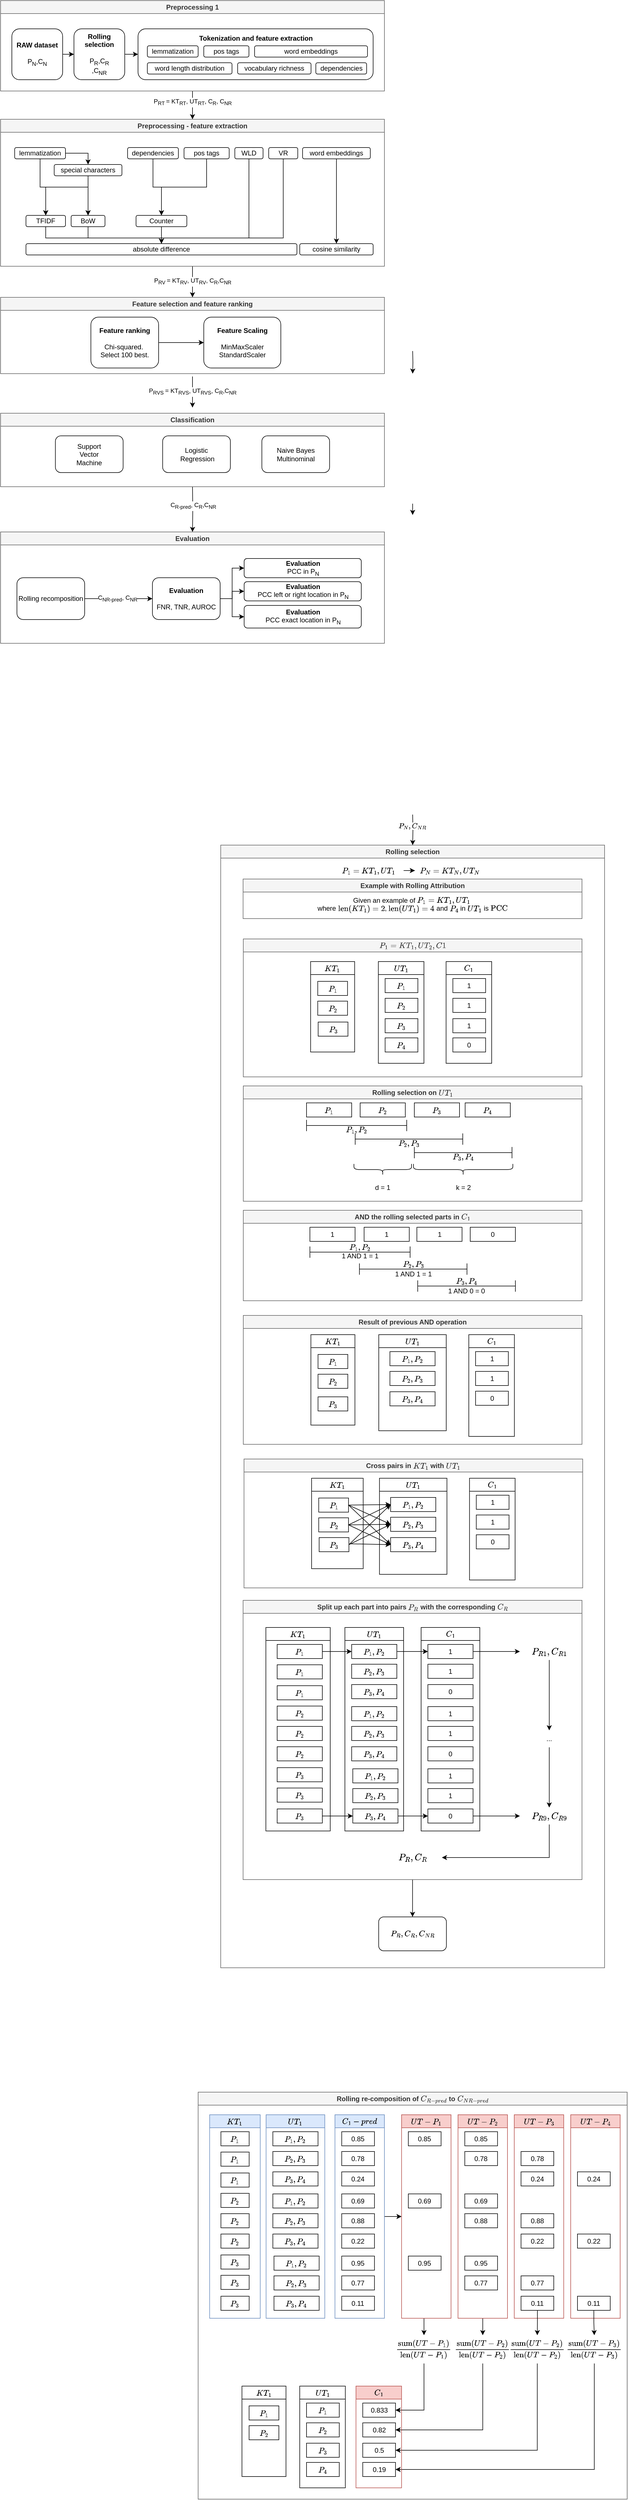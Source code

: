 <mxfile version="24.9.0">
  <diagram id="C5RBs43oDa-KdzZeNtuy" name="Page-1">
    <mxGraphModel dx="1434" dy="782" grid="1" gridSize="10" guides="1" tooltips="1" connect="1" arrows="1" fold="1" page="1" pageScale="1" pageWidth="827" pageHeight="1169" math="0" shadow="0">
      <root>
        <mxCell id="WIyWlLk6GJQsqaUBKTNV-0" />
        <mxCell id="WIyWlLk6GJQsqaUBKTNV-1" parent="WIyWlLk6GJQsqaUBKTNV-0" />
        <mxCell id="k88lvfV29TgzRFzSoSJi-55" style="edgeStyle=orthogonalEdgeStyle;rounded=0;orthogonalLoop=1;jettySize=auto;html=1;entryX=0.5;entryY=0;entryDx=0;entryDy=0;exitX=0.5;exitY=1;exitDx=0;exitDy=0;" parent="WIyWlLk6GJQsqaUBKTNV-1" source="k88lvfV29TgzRFzSoSJi-111" edge="1">
          <mxGeometry relative="1" as="geometry">
            <mxPoint x="520" y="240" as="sourcePoint" />
            <mxPoint x="420" y="270" as="targetPoint" />
          </mxGeometry>
        </mxCell>
        <mxCell id="k88lvfV29TgzRFzSoSJi-89" value="P&lt;sub&gt;RT &lt;/sub&gt;= KT&lt;sub&gt;RT&lt;/sub&gt;, UT&lt;sub&gt;RT&lt;/sub&gt;, C&lt;sub&gt;R&lt;/sub&gt;, C&lt;sub&gt;NR&lt;/sub&gt;" style="edgeLabel;html=1;align=center;verticalAlign=middle;resizable=0;points=[];" parent="k88lvfV29TgzRFzSoSJi-55" vertex="1" connectable="0">
          <mxGeometry x="-0.48" relative="1" as="geometry">
            <mxPoint y="7" as="offset" />
          </mxGeometry>
        </mxCell>
        <mxCell id="k88lvfV29TgzRFzSoSJi-4" style="edgeStyle=orthogonalEdgeStyle;rounded=0;orthogonalLoop=1;jettySize=auto;html=1;exitX=1;exitY=0.5;exitDx=0;exitDy=0;entryX=0;entryY=0.5;entryDx=0;entryDy=0;" parent="WIyWlLk6GJQsqaUBKTNV-1" source="k88lvfV29TgzRFzSoSJi-1" target="k88lvfV29TgzRFzSoSJi-2" edge="1">
          <mxGeometry relative="1" as="geometry" />
        </mxCell>
        <mxCell id="k88lvfV29TgzRFzSoSJi-1" value="&lt;div&gt;&lt;b&gt;RAW dataset&lt;/b&gt;&lt;/div&gt;&lt;div&gt;&lt;br&gt;&lt;/div&gt;&lt;div&gt;P&lt;sub&gt;N&lt;/sub&gt;,C&lt;sub&gt;N&lt;/sub&gt;&lt;br&gt;&lt;/div&gt;" style="rounded=1;whiteSpace=wrap;html=1;" parent="WIyWlLk6GJQsqaUBKTNV-1" vertex="1">
          <mxGeometry x="100" y="110" width="90" height="90" as="geometry" />
        </mxCell>
        <mxCell id="k88lvfV29TgzRFzSoSJi-6" style="edgeStyle=orthogonalEdgeStyle;rounded=0;orthogonalLoop=1;jettySize=auto;html=1;exitX=1;exitY=0.5;exitDx=0;exitDy=0;entryX=0;entryY=0.5;entryDx=0;entryDy=0;" parent="WIyWlLk6GJQsqaUBKTNV-1" source="k88lvfV29TgzRFzSoSJi-2" target="k88lvfV29TgzRFzSoSJi-5" edge="1">
          <mxGeometry relative="1" as="geometry" />
        </mxCell>
        <mxCell id="k88lvfV29TgzRFzSoSJi-2" value="&lt;div&gt;&lt;b&gt;Rolling selection&lt;/b&gt;&lt;/div&gt;&lt;div&gt;&lt;br&gt;&lt;/div&gt;&lt;div&gt;P&lt;sub&gt;R&lt;/sub&gt;,C&lt;sub&gt;R&lt;/sub&gt;&lt;br&gt;&lt;/div&gt;,C&lt;sub&gt;NR&lt;/sub&gt;" style="rounded=1;whiteSpace=wrap;html=1;" parent="WIyWlLk6GJQsqaUBKTNV-1" vertex="1">
          <mxGeometry x="210" y="110" width="90" height="90" as="geometry" />
        </mxCell>
        <mxCell id="k88lvfV29TgzRFzSoSJi-5" value="&lt;div&gt;&lt;b&gt;Tokenization and feature extraction&lt;br&gt;&lt;/b&gt;&lt;/div&gt;&lt;div&gt;&lt;b&gt;&lt;br&gt;&lt;/b&gt;&lt;/div&gt;&lt;div&gt;&lt;b&gt;&lt;br&gt;&lt;/b&gt;&lt;/div&gt;&lt;div&gt;&lt;b&gt;&lt;br&gt;&lt;/b&gt;&lt;/div&gt;&lt;div&gt;&lt;b&gt;&lt;br&gt;&lt;/b&gt;&lt;/div&gt;" style="rounded=1;whiteSpace=wrap;html=1;" parent="WIyWlLk6GJQsqaUBKTNV-1" vertex="1">
          <mxGeometry x="323.5" y="110" width="416.5" height="90" as="geometry" />
        </mxCell>
        <mxCell id="k88lvfV29TgzRFzSoSJi-11" value="lemmatization" style="rounded=1;whiteSpace=wrap;html=1;" parent="WIyWlLk6GJQsqaUBKTNV-1" vertex="1">
          <mxGeometry x="340" y="140" width="90" height="20" as="geometry" />
        </mxCell>
        <mxCell id="k88lvfV29TgzRFzSoSJi-12" value="pos tags" style="rounded=1;whiteSpace=wrap;html=1;" parent="WIyWlLk6GJQsqaUBKTNV-1" vertex="1">
          <mxGeometry x="440" y="140" width="80" height="20" as="geometry" />
        </mxCell>
        <mxCell id="k88lvfV29TgzRFzSoSJi-13" value="dependencies" style="rounded=1;whiteSpace=wrap;html=1;" parent="WIyWlLk6GJQsqaUBKTNV-1" vertex="1">
          <mxGeometry x="638.5" y="170" width="90" height="20" as="geometry" />
        </mxCell>
        <mxCell id="k88lvfV29TgzRFzSoSJi-16" value="word length distribution" style="rounded=1;whiteSpace=wrap;html=1;" parent="WIyWlLk6GJQsqaUBKTNV-1" vertex="1">
          <mxGeometry x="340" y="170" width="150" height="20" as="geometry" />
        </mxCell>
        <mxCell id="k88lvfV29TgzRFzSoSJi-19" value="vocabulary richness" style="rounded=1;whiteSpace=wrap;html=1;" parent="WIyWlLk6GJQsqaUBKTNV-1" vertex="1">
          <mxGeometry x="500" y="170" width="130" height="20" as="geometry" />
        </mxCell>
        <mxCell id="k88lvfV29TgzRFzSoSJi-20" value="word embeddings" style="rounded=1;whiteSpace=wrap;html=1;" parent="WIyWlLk6GJQsqaUBKTNV-1" vertex="1">
          <mxGeometry x="530" y="140" width="200" height="20" as="geometry" />
        </mxCell>
        <mxCell id="k88lvfV29TgzRFzSoSJi-79" style="edgeStyle=orthogonalEdgeStyle;rounded=0;orthogonalLoop=1;jettySize=auto;html=1;exitX=0.5;exitY=1;exitDx=0;exitDy=0;entryX=0.5;entryY=0;entryDx=0;entryDy=0;" parent="WIyWlLk6GJQsqaUBKTNV-1" edge="1">
          <mxGeometry relative="1" as="geometry">
            <mxPoint x="420" y="530" as="sourcePoint" />
            <mxPoint x="420" y="585" as="targetPoint" />
          </mxGeometry>
        </mxCell>
        <mxCell id="k88lvfV29TgzRFzSoSJi-90" value="P&lt;sub&gt;RV &lt;/sub&gt;= KT&lt;sub&gt;RV&lt;/sub&gt;, UT&lt;sub&gt;RV&lt;/sub&gt;, C&lt;sub&gt;R&lt;/sub&gt;,C&lt;sub&gt;NR&lt;/sub&gt;" style="edgeLabel;html=1;align=center;verticalAlign=middle;resizable=0;points=[];" parent="k88lvfV29TgzRFzSoSJi-79" vertex="1" connectable="0">
          <mxGeometry x="-0.018" relative="1" as="geometry">
            <mxPoint as="offset" />
          </mxGeometry>
        </mxCell>
        <mxCell id="k88lvfV29TgzRFzSoSJi-86" value="" style="group" parent="WIyWlLk6GJQsqaUBKTNV-1" vertex="1" connectable="0">
          <mxGeometry x="80" y="270" width="685" height="260" as="geometry" />
        </mxCell>
        <mxCell id="k88lvfV29TgzRFzSoSJi-43" style="edgeStyle=orthogonalEdgeStyle;rounded=0;orthogonalLoop=1;jettySize=auto;html=1;exitX=0.5;exitY=1;exitDx=0;exitDy=0;entryX=0.5;entryY=0;entryDx=0;entryDy=0;" parent="k88lvfV29TgzRFzSoSJi-86" source="k88lvfV29TgzRFzSoSJi-24" target="k88lvfV29TgzRFzSoSJi-27" edge="1">
          <mxGeometry relative="1" as="geometry" />
        </mxCell>
        <mxCell id="k88lvfV29TgzRFzSoSJi-47" style="edgeStyle=orthogonalEdgeStyle;rounded=0;orthogonalLoop=1;jettySize=auto;html=1;exitX=0.5;exitY=1;exitDx=0;exitDy=0;entryX=0.5;entryY=0;entryDx=0;entryDy=0;" parent="k88lvfV29TgzRFzSoSJi-86" source="k88lvfV29TgzRFzSoSJi-24" target="k88lvfV29TgzRFzSoSJi-26" edge="1">
          <mxGeometry relative="1" as="geometry" />
        </mxCell>
        <mxCell id="k88lvfV29TgzRFzSoSJi-59" style="edgeStyle=orthogonalEdgeStyle;rounded=0;orthogonalLoop=1;jettySize=auto;html=1;exitX=1;exitY=0.5;exitDx=0;exitDy=0;entryX=0.5;entryY=0;entryDx=0;entryDy=0;" parent="k88lvfV29TgzRFzSoSJi-86" source="k88lvfV29TgzRFzSoSJi-24" target="k88lvfV29TgzRFzSoSJi-31" edge="1">
          <mxGeometry relative="1" as="geometry" />
        </mxCell>
        <mxCell id="k88lvfV29TgzRFzSoSJi-24" value="lemmatization" style="rounded=1;whiteSpace=wrap;html=1;" parent="k88lvfV29TgzRFzSoSJi-86" vertex="1">
          <mxGeometry x="25" y="50" width="90" height="20" as="geometry" />
        </mxCell>
        <mxCell id="k88lvfV29TgzRFzSoSJi-72" style="edgeStyle=orthogonalEdgeStyle;rounded=0;orthogonalLoop=1;jettySize=auto;html=1;exitX=0.5;exitY=1;exitDx=0;exitDy=0;entryX=0.5;entryY=0;entryDx=0;entryDy=0;" parent="k88lvfV29TgzRFzSoSJi-86" source="k88lvfV29TgzRFzSoSJi-26" target="k88lvfV29TgzRFzSoSJi-57" edge="1">
          <mxGeometry relative="1" as="geometry">
            <Array as="points">
              <mxPoint x="155" y="210" />
              <mxPoint x="285" y="210" />
            </Array>
          </mxGeometry>
        </mxCell>
        <mxCell id="k88lvfV29TgzRFzSoSJi-26" value="BoW" style="rounded=1;whiteSpace=wrap;html=1;" parent="k88lvfV29TgzRFzSoSJi-86" vertex="1">
          <mxGeometry x="125" y="170" width="60" height="20" as="geometry" />
        </mxCell>
        <mxCell id="k88lvfV29TgzRFzSoSJi-73" style="edgeStyle=orthogonalEdgeStyle;rounded=0;orthogonalLoop=1;jettySize=auto;html=1;entryX=0.5;entryY=0;entryDx=0;entryDy=0;" parent="k88lvfV29TgzRFzSoSJi-86" source="k88lvfV29TgzRFzSoSJi-27" target="k88lvfV29TgzRFzSoSJi-57" edge="1">
          <mxGeometry relative="1" as="geometry">
            <Array as="points">
              <mxPoint x="80" y="210" />
              <mxPoint x="285" y="210" />
            </Array>
          </mxGeometry>
        </mxCell>
        <mxCell id="k88lvfV29TgzRFzSoSJi-27" value="TFIDF" style="rounded=1;whiteSpace=wrap;html=1;" parent="k88lvfV29TgzRFzSoSJi-86" vertex="1">
          <mxGeometry x="45" y="170" width="70" height="20" as="geometry" />
        </mxCell>
        <mxCell id="k88lvfV29TgzRFzSoSJi-60" style="edgeStyle=orthogonalEdgeStyle;rounded=0;orthogonalLoop=1;jettySize=auto;html=1;entryX=0.5;entryY=0;entryDx=0;entryDy=0;" parent="k88lvfV29TgzRFzSoSJi-86" source="k88lvfV29TgzRFzSoSJi-31" target="k88lvfV29TgzRFzSoSJi-27" edge="1">
          <mxGeometry relative="1" as="geometry">
            <Array as="points">
              <mxPoint x="155" y="120" />
              <mxPoint x="80" y="120" />
            </Array>
          </mxGeometry>
        </mxCell>
        <mxCell id="k88lvfV29TgzRFzSoSJi-61" style="edgeStyle=orthogonalEdgeStyle;rounded=0;orthogonalLoop=1;jettySize=auto;html=1;exitX=0.5;exitY=1;exitDx=0;exitDy=0;" parent="k88lvfV29TgzRFzSoSJi-86" source="k88lvfV29TgzRFzSoSJi-31" edge="1">
          <mxGeometry relative="1" as="geometry">
            <mxPoint x="155" y="170" as="targetPoint" />
          </mxGeometry>
        </mxCell>
        <mxCell id="k88lvfV29TgzRFzSoSJi-31" value="special characters" style="rounded=1;whiteSpace=wrap;html=1;" parent="k88lvfV29TgzRFzSoSJi-86" vertex="1">
          <mxGeometry x="95" y="80" width="120" height="20" as="geometry" />
        </mxCell>
        <mxCell id="k88lvfV29TgzRFzSoSJi-50" style="edgeStyle=orthogonalEdgeStyle;rounded=0;orthogonalLoop=1;jettySize=auto;html=1;exitX=0.5;exitY=1;exitDx=0;exitDy=0;entryX=0.5;entryY=0;entryDx=0;entryDy=0;" parent="k88lvfV29TgzRFzSoSJi-86" source="k88lvfV29TgzRFzSoSJi-32" target="k88lvfV29TgzRFzSoSJi-39" edge="1">
          <mxGeometry relative="1" as="geometry" />
        </mxCell>
        <mxCell id="k88lvfV29TgzRFzSoSJi-32" value="dependencies" style="rounded=1;whiteSpace=wrap;html=1;" parent="k88lvfV29TgzRFzSoSJi-86" vertex="1">
          <mxGeometry x="225" y="50" width="90" height="20" as="geometry" />
        </mxCell>
        <mxCell id="k88lvfV29TgzRFzSoSJi-74" style="edgeStyle=orthogonalEdgeStyle;rounded=0;orthogonalLoop=1;jettySize=auto;html=1;exitX=0.5;exitY=1;exitDx=0;exitDy=0;entryX=0.5;entryY=0;entryDx=0;entryDy=0;" parent="k88lvfV29TgzRFzSoSJi-86" source="k88lvfV29TgzRFzSoSJi-33" target="k88lvfV29TgzRFzSoSJi-57" edge="1">
          <mxGeometry relative="1" as="geometry">
            <Array as="points">
              <mxPoint x="440" y="210" />
              <mxPoint x="285" y="210" />
            </Array>
          </mxGeometry>
        </mxCell>
        <mxCell id="k88lvfV29TgzRFzSoSJi-33" value="WLD" style="rounded=1;whiteSpace=wrap;html=1;" parent="k88lvfV29TgzRFzSoSJi-86" vertex="1">
          <mxGeometry x="415" y="50" width="50" height="20" as="geometry" />
        </mxCell>
        <mxCell id="k88lvfV29TgzRFzSoSJi-75" style="edgeStyle=orthogonalEdgeStyle;rounded=0;orthogonalLoop=1;jettySize=auto;html=1;exitX=0.5;exitY=1;exitDx=0;exitDy=0;" parent="k88lvfV29TgzRFzSoSJi-86" source="k88lvfV29TgzRFzSoSJi-34" target="k88lvfV29TgzRFzSoSJi-57" edge="1">
          <mxGeometry relative="1" as="geometry">
            <Array as="points">
              <mxPoint x="501" y="210" />
              <mxPoint x="285" y="210" />
            </Array>
          </mxGeometry>
        </mxCell>
        <mxCell id="k88lvfV29TgzRFzSoSJi-34" value="VR" style="rounded=1;whiteSpace=wrap;html=1;" parent="k88lvfV29TgzRFzSoSJi-86" vertex="1">
          <mxGeometry x="475" y="50" width="51.5" height="20" as="geometry" />
        </mxCell>
        <mxCell id="k88lvfV29TgzRFzSoSJi-52" style="edgeStyle=orthogonalEdgeStyle;rounded=0;orthogonalLoop=1;jettySize=auto;html=1;exitX=0.5;exitY=1;exitDx=0;exitDy=0;entryX=0.5;entryY=0;entryDx=0;entryDy=0;" parent="k88lvfV29TgzRFzSoSJi-86" source="k88lvfV29TgzRFzSoSJi-37" target="k88lvfV29TgzRFzSoSJi-39" edge="1">
          <mxGeometry relative="1" as="geometry" />
        </mxCell>
        <mxCell id="k88lvfV29TgzRFzSoSJi-37" value="pos tags" style="rounded=1;whiteSpace=wrap;html=1;" parent="k88lvfV29TgzRFzSoSJi-86" vertex="1">
          <mxGeometry x="325" y="50" width="80" height="20" as="geometry" />
        </mxCell>
        <mxCell id="k88lvfV29TgzRFzSoSJi-65" style="edgeStyle=orthogonalEdgeStyle;rounded=0;orthogonalLoop=1;jettySize=auto;html=1;exitX=0.5;exitY=1;exitDx=0;exitDy=0;" parent="k88lvfV29TgzRFzSoSJi-86" source="k88lvfV29TgzRFzSoSJi-39" target="k88lvfV29TgzRFzSoSJi-57" edge="1">
          <mxGeometry relative="1" as="geometry" />
        </mxCell>
        <mxCell id="k88lvfV29TgzRFzSoSJi-39" value="Counter" style="rounded=1;whiteSpace=wrap;html=1;" parent="k88lvfV29TgzRFzSoSJi-86" vertex="1">
          <mxGeometry x="240" y="170" width="90" height="20" as="geometry" />
        </mxCell>
        <mxCell id="k88lvfV29TgzRFzSoSJi-57" value="absolute difference" style="rounded=1;whiteSpace=wrap;html=1;" parent="k88lvfV29TgzRFzSoSJi-86" vertex="1">
          <mxGeometry x="45" y="220" width="480" height="20" as="geometry" />
        </mxCell>
        <mxCell id="k88lvfV29TgzRFzSoSJi-76" style="edgeStyle=orthogonalEdgeStyle;rounded=0;orthogonalLoop=1;jettySize=auto;html=1;exitX=0.5;exitY=1;exitDx=0;exitDy=0;entryX=0.5;entryY=0;entryDx=0;entryDy=0;" parent="k88lvfV29TgzRFzSoSJi-86" source="k88lvfV29TgzRFzSoSJi-62" target="k88lvfV29TgzRFzSoSJi-64" edge="1">
          <mxGeometry relative="1" as="geometry" />
        </mxCell>
        <mxCell id="k88lvfV29TgzRFzSoSJi-62" value="word embeddings" style="rounded=1;whiteSpace=wrap;html=1;" parent="k88lvfV29TgzRFzSoSJi-86" vertex="1">
          <mxGeometry x="535" y="50" width="120" height="20" as="geometry" />
        </mxCell>
        <mxCell id="k88lvfV29TgzRFzSoSJi-64" value="cosine similarity" style="rounded=1;whiteSpace=wrap;html=1;" parent="k88lvfV29TgzRFzSoSJi-86" vertex="1">
          <mxGeometry x="530" y="220" width="130" height="20" as="geometry" />
        </mxCell>
        <mxCell id="k88lvfV29TgzRFzSoSJi-113" value="Preprocessing - feature extraction" style="swimlane;whiteSpace=wrap;html=1;fillColor=#f5f5f5;fontColor=#333333;strokeColor=#666666;" parent="k88lvfV29TgzRFzSoSJi-86" vertex="1">
          <mxGeometry width="680" height="260" as="geometry" />
        </mxCell>
        <mxCell id="k88lvfV29TgzRFzSoSJi-91" style="edgeStyle=orthogonalEdgeStyle;rounded=0;orthogonalLoop=1;jettySize=auto;html=1;exitX=0.5;exitY=1;exitDx=0;exitDy=0;entryX=0.5;entryY=0;entryDx=0;entryDy=0;" parent="WIyWlLk6GJQsqaUBKTNV-1" edge="1">
          <mxGeometry relative="1" as="geometry">
            <mxPoint x="420" y="725" as="sourcePoint" />
            <mxPoint x="420" y="780" as="targetPoint" />
          </mxGeometry>
        </mxCell>
        <mxCell id="k88lvfV29TgzRFzSoSJi-93" value="P&lt;sub&gt;RVS &lt;/sub&gt;= KT&lt;sub&gt;RVS&lt;/sub&gt;, UT&lt;sub&gt;RVS&lt;/sub&gt;, C&lt;sub&gt;R&lt;/sub&gt;,C&lt;sub&gt;NR&lt;/sub&gt;" style="edgeLabel;html=1;align=center;verticalAlign=middle;resizable=0;points=[];" parent="k88lvfV29TgzRFzSoSJi-91" vertex="1" connectable="0">
          <mxGeometry x="-0.018" relative="1" as="geometry">
            <mxPoint as="offset" />
          </mxGeometry>
        </mxCell>
        <mxCell id="k88lvfV29TgzRFzSoSJi-99" style="edgeStyle=orthogonalEdgeStyle;rounded=0;orthogonalLoop=1;jettySize=auto;html=1;exitX=0.5;exitY=1;exitDx=0;exitDy=0;entryX=0.5;entryY=0;entryDx=0;entryDy=0;" parent="WIyWlLk6GJQsqaUBKTNV-1" target="k88lvfV29TgzRFzSoSJi-117" edge="1">
          <mxGeometry relative="1" as="geometry">
            <mxPoint x="420" y="920" as="sourcePoint" />
            <mxPoint x="417.5" y="960" as="targetPoint" />
          </mxGeometry>
        </mxCell>
        <mxCell id="k88lvfV29TgzRFzSoSJi-100" value="C&lt;sub&gt;R-pred&lt;/sub&gt;, C&lt;sub&gt;R&lt;/sub&gt;,C&lt;sub&gt;NR&lt;/sub&gt;" style="edgeLabel;html=1;align=center;verticalAlign=middle;resizable=0;points=[];" parent="k88lvfV29TgzRFzSoSJi-99" vertex="1" connectable="0">
          <mxGeometry x="-0.15" relative="1" as="geometry">
            <mxPoint as="offset" />
          </mxGeometry>
        </mxCell>
        <mxCell id="k88lvfV29TgzRFzSoSJi-111" value="Preprocessing 1" style="swimlane;whiteSpace=wrap;html=1;startSize=23;fillColor=#f5f5f5;fontColor=#333333;strokeColor=#666666;" parent="WIyWlLk6GJQsqaUBKTNV-1" vertex="1">
          <mxGeometry x="80" y="60" width="680" height="160" as="geometry" />
        </mxCell>
        <mxCell id="k88lvfV29TgzRFzSoSJi-115" value="Feature selection and feature ranking" style="swimlane;whiteSpace=wrap;html=1;fillColor=#f5f5f5;fontColor=#333333;strokeColor=#666666;" parent="WIyWlLk6GJQsqaUBKTNV-1" vertex="1">
          <mxGeometry x="80" y="585" width="680" height="135" as="geometry" />
        </mxCell>
        <mxCell id="k88lvfV29TgzRFzSoSJi-78" value="&lt;div&gt;&lt;b&gt;Feature ranking&lt;/b&gt;&lt;br&gt;&lt;/div&gt;&lt;div&gt;&lt;br&gt;&lt;/div&gt;&lt;div&gt;Chi-squared.&amp;nbsp;&lt;/div&gt;&lt;div&gt;Select 100 best.&lt;br&gt;&lt;/div&gt;" style="rounded=1;whiteSpace=wrap;html=1;" parent="k88lvfV29TgzRFzSoSJi-115" vertex="1">
          <mxGeometry x="160" y="35" width="120" height="90" as="geometry" />
        </mxCell>
        <mxCell id="k88lvfV29TgzRFzSoSJi-80" value="&lt;div&gt;&lt;b&gt;Feature Scaling&lt;/b&gt;&lt;br&gt;&lt;/div&gt;&lt;div&gt;&lt;br&gt;&lt;/div&gt;&lt;div&gt;MinMaxScaler&lt;/div&gt;&lt;div&gt;StandardScaler&lt;br&gt;&lt;/div&gt;" style="rounded=1;whiteSpace=wrap;html=1;" parent="k88lvfV29TgzRFzSoSJi-115" vertex="1">
          <mxGeometry x="360" y="35" width="136.5" height="90" as="geometry" />
        </mxCell>
        <mxCell id="k88lvfV29TgzRFzSoSJi-81" style="edgeStyle=orthogonalEdgeStyle;rounded=0;orthogonalLoop=1;jettySize=auto;html=1;exitX=1;exitY=0.5;exitDx=0;exitDy=0;entryX=0;entryY=0.5;entryDx=0;entryDy=0;" parent="k88lvfV29TgzRFzSoSJi-115" source="k88lvfV29TgzRFzSoSJi-78" target="k88lvfV29TgzRFzSoSJi-80" edge="1">
          <mxGeometry relative="1" as="geometry" />
        </mxCell>
        <mxCell id="k88lvfV29TgzRFzSoSJi-116" value="Classification" style="swimlane;whiteSpace=wrap;html=1;fillColor=#f5f5f5;fontColor=#333333;strokeColor=#666666;" parent="WIyWlLk6GJQsqaUBKTNV-1" vertex="1">
          <mxGeometry x="80" y="790" width="680" height="130" as="geometry" />
        </mxCell>
        <mxCell id="k88lvfV29TgzRFzSoSJi-83" value="&lt;div&gt;Support&lt;/div&gt;&lt;div&gt;Vector&lt;/div&gt;&lt;div&gt;Machine&lt;/div&gt;" style="rounded=1;whiteSpace=wrap;html=1;" parent="k88lvfV29TgzRFzSoSJi-116" vertex="1">
          <mxGeometry x="97.13" y="40" width="120" height="65" as="geometry" />
        </mxCell>
        <mxCell id="k88lvfV29TgzRFzSoSJi-84" value="&lt;div&gt;Logistic&lt;/div&gt;&lt;div&gt;&amp;nbsp;Regression&lt;/div&gt;" style="rounded=1;whiteSpace=wrap;html=1;" parent="k88lvfV29TgzRFzSoSJi-116" vertex="1">
          <mxGeometry x="287.13" y="40" width="120" height="65" as="geometry" />
        </mxCell>
        <mxCell id="k88lvfV29TgzRFzSoSJi-85" value="&lt;div&gt;Naive Bayes&lt;/div&gt;&lt;div&gt;Multinominal&lt;br&gt;&lt;/div&gt;" style="rounded=1;whiteSpace=wrap;html=1;" parent="k88lvfV29TgzRFzSoSJi-116" vertex="1">
          <mxGeometry x="462.88" y="40" width="120" height="65" as="geometry" />
        </mxCell>
        <mxCell id="k88lvfV29TgzRFzSoSJi-117" value="Evaluation" style="swimlane;whiteSpace=wrap;html=1;fillColor=#f5f5f5;fontColor=#333333;strokeColor=#666666;" parent="WIyWlLk6GJQsqaUBKTNV-1" vertex="1">
          <mxGeometry x="80" y="1000" width="680" height="197" as="geometry" />
        </mxCell>
        <mxCell id="k88lvfV29TgzRFzSoSJi-96" value="Rolling recomposition" style="rounded=1;whiteSpace=wrap;html=1;" parent="k88lvfV29TgzRFzSoSJi-117" vertex="1">
          <mxGeometry x="29" y="81" width="120" height="74" as="geometry" />
        </mxCell>
        <mxCell id="k88lvfV29TgzRFzSoSJi-101" value="&lt;div&gt;&lt;b&gt;Evaluation&lt;/b&gt;&lt;/div&gt;&lt;div&gt;&lt;b&gt;&lt;br&gt;&lt;/b&gt;&lt;/div&gt;&lt;div&gt;FNR, TNR, AUROC&lt;br&gt;&lt;/div&gt;" style="rounded=1;whiteSpace=wrap;html=1;" parent="k88lvfV29TgzRFzSoSJi-117" vertex="1">
          <mxGeometry x="269" y="81" width="120" height="74" as="geometry" />
        </mxCell>
        <mxCell id="k88lvfV29TgzRFzSoSJi-104" value="&lt;div&gt;&lt;b&gt;Evaluation&lt;/b&gt;&lt;/div&gt;&lt;div&gt;PCC in P&lt;sub&gt;N&lt;/sub&gt;&lt;br&gt;&lt;/div&gt;" style="rounded=1;whiteSpace=wrap;html=1;" parent="k88lvfV29TgzRFzSoSJi-117" vertex="1">
          <mxGeometry x="431.5" y="47" width="207.5" height="34" as="geometry" />
        </mxCell>
        <mxCell id="k88lvfV29TgzRFzSoSJi-105" value="&lt;div&gt;&lt;b&gt;Evaluation&lt;/b&gt;&lt;/div&gt;&lt;div&gt;PCC left or right location in P&lt;sub&gt;N&lt;/sub&gt;&lt;br&gt;&lt;/div&gt;" style="rounded=1;whiteSpace=wrap;html=1;" parent="k88lvfV29TgzRFzSoSJi-117" vertex="1">
          <mxGeometry x="431.5" y="88" width="207.5" height="34" as="geometry" />
        </mxCell>
        <mxCell id="k88lvfV29TgzRFzSoSJi-106" value="&lt;div&gt;&lt;b&gt;Evaluation&lt;/b&gt;&lt;/div&gt;&lt;div&gt;PCC exact location in P&lt;sub&gt;N&lt;/sub&gt;&lt;br&gt;&lt;/div&gt;" style="rounded=1;whiteSpace=wrap;html=1;" parent="k88lvfV29TgzRFzSoSJi-117" vertex="1">
          <mxGeometry x="431.5" y="130" width="207.5" height="40" as="geometry" />
        </mxCell>
        <mxCell id="k88lvfV29TgzRFzSoSJi-102" style="edgeStyle=orthogonalEdgeStyle;rounded=0;orthogonalLoop=1;jettySize=auto;html=1;entryX=0;entryY=0.5;entryDx=0;entryDy=0;" parent="k88lvfV29TgzRFzSoSJi-117" source="k88lvfV29TgzRFzSoSJi-96" target="k88lvfV29TgzRFzSoSJi-101" edge="1">
          <mxGeometry relative="1" as="geometry" />
        </mxCell>
        <mxCell id="k88lvfV29TgzRFzSoSJi-103" value="C&lt;sub&gt;NR-pred&lt;/sub&gt;, C&lt;sub&gt;NR&lt;/sub&gt;" style="edgeLabel;html=1;align=center;verticalAlign=middle;resizable=0;points=[];" parent="k88lvfV29TgzRFzSoSJi-102" vertex="1" connectable="0">
          <mxGeometry x="-0.218" relative="1" as="geometry">
            <mxPoint x="11" as="offset" />
          </mxGeometry>
        </mxCell>
        <mxCell id="k88lvfV29TgzRFzSoSJi-110" style="edgeStyle=orthogonalEdgeStyle;rounded=0;orthogonalLoop=1;jettySize=auto;html=1;entryX=0;entryY=0.5;entryDx=0;entryDy=0;" parent="k88lvfV29TgzRFzSoSJi-117" source="k88lvfV29TgzRFzSoSJi-101" target="k88lvfV29TgzRFzSoSJi-106" edge="1">
          <mxGeometry relative="1" as="geometry" />
        </mxCell>
        <mxCell id="k88lvfV29TgzRFzSoSJi-109" style="edgeStyle=orthogonalEdgeStyle;rounded=0;orthogonalLoop=1;jettySize=auto;html=1;entryX=0;entryY=0.5;entryDx=0;entryDy=0;" parent="k88lvfV29TgzRFzSoSJi-117" source="k88lvfV29TgzRFzSoSJi-101" target="k88lvfV29TgzRFzSoSJi-105" edge="1">
          <mxGeometry relative="1" as="geometry" />
        </mxCell>
        <mxCell id="k88lvfV29TgzRFzSoSJi-108" style="edgeStyle=orthogonalEdgeStyle;rounded=0;orthogonalLoop=1;jettySize=auto;html=1;entryX=0;entryY=0.5;entryDx=0;entryDy=0;" parent="k88lvfV29TgzRFzSoSJi-117" source="k88lvfV29TgzRFzSoSJi-101" target="k88lvfV29TgzRFzSoSJi-104" edge="1">
          <mxGeometry relative="1" as="geometry" />
        </mxCell>
        <mxCell id="bKfOvLc6IBcyzpDQpMHL-0" style="edgeStyle=orthogonalEdgeStyle;rounded=0;orthogonalLoop=1;jettySize=auto;html=1;exitX=0.5;exitY=1;exitDx=0;exitDy=0;entryX=0.5;entryY=0;entryDx=0;entryDy=0;" edge="1" parent="WIyWlLk6GJQsqaUBKTNV-1">
          <mxGeometry relative="1" as="geometry">
            <mxPoint x="810" y="950" as="sourcePoint" />
            <mxPoint x="810" y="970" as="targetPoint" />
          </mxGeometry>
        </mxCell>
        <mxCell id="bKfOvLc6IBcyzpDQpMHL-13" style="edgeStyle=orthogonalEdgeStyle;rounded=0;orthogonalLoop=1;jettySize=auto;html=1;" edge="1" parent="WIyWlLk6GJQsqaUBKTNV-1">
          <mxGeometry relative="1" as="geometry">
            <mxPoint x="810" y="680" as="sourcePoint" />
            <mxPoint x="810" y="720" as="targetPoint" />
          </mxGeometry>
        </mxCell>
        <mxCell id="bKfOvLc6IBcyzpDQpMHL-15" value="Rolling selection" style="swimlane;whiteSpace=wrap;html=1;fillColor=#f5f5f5;fontColor=#333333;strokeColor=#666666;" vertex="1" parent="WIyWlLk6GJQsqaUBKTNV-1">
          <mxGeometry x="470" y="1554" width="680" height="1986" as="geometry">
            <mxRectangle x="60.75" y="954" width="130" height="30" as="alternateBounds" />
          </mxGeometry>
        </mxCell>
        <mxCell id="bKfOvLc6IBcyzpDQpMHL-16" value="" style="group;" vertex="1" connectable="0" parent="bKfOvLc6IBcyzpDQpMHL-15">
          <mxGeometry x="200" y="30" width="268" height="30" as="geometry" />
        </mxCell>
        <mxCell id="bKfOvLc6IBcyzpDQpMHL-17" value="`P_N = KT_N, UT_N`" style="text;html=1;align=center;verticalAlign=middle;whiteSpace=wrap;rounded=0;" vertex="1" parent="bKfOvLc6IBcyzpDQpMHL-16">
          <mxGeometry x="144" width="124" height="30" as="geometry" />
        </mxCell>
        <mxCell id="bKfOvLc6IBcyzpDQpMHL-18" value="`P_1 = KT_1, UT_1`" style="text;html=1;align=center;verticalAlign=middle;whiteSpace=wrap;rounded=0;" vertex="1" parent="bKfOvLc6IBcyzpDQpMHL-16">
          <mxGeometry width="124" height="30" as="geometry" />
        </mxCell>
        <mxCell id="bKfOvLc6IBcyzpDQpMHL-19" style="edgeStyle=orthogonalEdgeStyle;rounded=0;orthogonalLoop=1;jettySize=auto;html=1;" edge="1" parent="bKfOvLc6IBcyzpDQpMHL-16" source="bKfOvLc6IBcyzpDQpMHL-18" target="bKfOvLc6IBcyzpDQpMHL-17">
          <mxGeometry relative="1" as="geometry" />
        </mxCell>
        <mxCell id="bKfOvLc6IBcyzpDQpMHL-20" value="Rolling selection on `UT_1`" style="swimlane;whiteSpace=wrap;html=1;fillColor=#f5f5f5;fontColor=#333333;strokeColor=#666666;" vertex="1" parent="bKfOvLc6IBcyzpDQpMHL-15">
          <mxGeometry x="40" y="426" width="600" height="204" as="geometry" />
        </mxCell>
        <mxCell id="bKfOvLc6IBcyzpDQpMHL-21" value="`P_1`" style="rounded=0;whiteSpace=wrap;html=1;" vertex="1" parent="bKfOvLc6IBcyzpDQpMHL-20">
          <mxGeometry x="112" y="30" width="80" height="25" as="geometry" />
        </mxCell>
        <mxCell id="bKfOvLc6IBcyzpDQpMHL-22" value="`P_2`" style="rounded=0;whiteSpace=wrap;html=1;" vertex="1" parent="bKfOvLc6IBcyzpDQpMHL-20">
          <mxGeometry x="207" y="30" width="80" height="25" as="geometry" />
        </mxCell>
        <mxCell id="bKfOvLc6IBcyzpDQpMHL-23" value="`P_3`" style="rounded=0;whiteSpace=wrap;html=1;" vertex="1" parent="bKfOvLc6IBcyzpDQpMHL-20">
          <mxGeometry x="303" y="30" width="80" height="25" as="geometry" />
        </mxCell>
        <mxCell id="bKfOvLc6IBcyzpDQpMHL-24" value="`P_4`" style="rounded=0;whiteSpace=wrap;html=1;" vertex="1" parent="bKfOvLc6IBcyzpDQpMHL-20">
          <mxGeometry x="393" y="30" width="80" height="25" as="geometry" />
        </mxCell>
        <mxCell id="bKfOvLc6IBcyzpDQpMHL-25" value="&lt;div&gt;&lt;br&gt;&lt;/div&gt;&lt;div&gt;`P_1, P_2`&lt;br&gt;&lt;/div&gt;" style="shape=crossbar;whiteSpace=wrap;html=1;rounded=1;" vertex="1" parent="bKfOvLc6IBcyzpDQpMHL-20">
          <mxGeometry x="112" y="60" width="177.5" height="20" as="geometry" />
        </mxCell>
        <mxCell id="bKfOvLc6IBcyzpDQpMHL-26" value="&lt;div&gt;&lt;br&gt;&lt;/div&gt;&lt;div&gt;`P_2, P_3`&lt;/div&gt;" style="shape=crossbar;whiteSpace=wrap;html=1;rounded=1;" vertex="1" parent="bKfOvLc6IBcyzpDQpMHL-20">
          <mxGeometry x="198.25" y="84" width="190.5" height="20" as="geometry" />
        </mxCell>
        <mxCell id="bKfOvLc6IBcyzpDQpMHL-27" value="&lt;div&gt;&lt;br&gt;&lt;/div&gt;&lt;div&gt;`P_3, P_4`&lt;br&gt;&lt;/div&gt;" style="shape=crossbar;whiteSpace=wrap;html=1;rounded=1;" vertex="1" parent="bKfOvLc6IBcyzpDQpMHL-20">
          <mxGeometry x="303" y="108" width="173" height="20" as="geometry" />
        </mxCell>
        <mxCell id="bKfOvLc6IBcyzpDQpMHL-28" value="" style="shape=curlyBracket;whiteSpace=wrap;html=1;rounded=1;labelPosition=left;verticalLabelPosition=middle;align=right;verticalAlign=middle;rotation=-90;" vertex="1" parent="bKfOvLc6IBcyzpDQpMHL-20">
          <mxGeometry x="379.5" y="60" width="20" height="176" as="geometry" />
        </mxCell>
        <mxCell id="bKfOvLc6IBcyzpDQpMHL-29" value="" style="shape=curlyBracket;whiteSpace=wrap;html=1;rounded=1;labelPosition=left;verticalLabelPosition=middle;align=right;verticalAlign=middle;rotation=-90;" vertex="1" parent="bKfOvLc6IBcyzpDQpMHL-20">
          <mxGeometry x="237" y="97" width="20" height="102" as="geometry" />
        </mxCell>
        <mxCell id="bKfOvLc6IBcyzpDQpMHL-30" value="k = 2" style="text;html=1;align=center;verticalAlign=middle;whiteSpace=wrap;rounded=0;" vertex="1" parent="bKfOvLc6IBcyzpDQpMHL-20">
          <mxGeometry x="359.5" y="165" width="60" height="30" as="geometry" />
        </mxCell>
        <mxCell id="bKfOvLc6IBcyzpDQpMHL-31" value="d = 1" style="text;html=1;align=center;verticalAlign=middle;whiteSpace=wrap;rounded=0;" vertex="1" parent="bKfOvLc6IBcyzpDQpMHL-20">
          <mxGeometry x="217" y="165" width="60" height="30" as="geometry" />
        </mxCell>
        <mxCell id="bKfOvLc6IBcyzpDQpMHL-32" value="AND the rolling selected parts in `C_1`" style="swimlane;whiteSpace=wrap;html=1;fillColor=#f5f5f5;fontColor=#333333;strokeColor=#666666;" vertex="1" parent="bKfOvLc6IBcyzpDQpMHL-15">
          <mxGeometry x="40" y="646" width="600" height="160" as="geometry" />
        </mxCell>
        <mxCell id="bKfOvLc6IBcyzpDQpMHL-33" value="1" style="rounded=0;whiteSpace=wrap;html=1;" vertex="1" parent="bKfOvLc6IBcyzpDQpMHL-32">
          <mxGeometry x="118" y="30" width="80" height="25" as="geometry" />
        </mxCell>
        <mxCell id="bKfOvLc6IBcyzpDQpMHL-34" value="1" style="rounded=0;whiteSpace=wrap;html=1;" vertex="1" parent="bKfOvLc6IBcyzpDQpMHL-32">
          <mxGeometry x="214" y="30" width="80" height="25" as="geometry" />
        </mxCell>
        <mxCell id="bKfOvLc6IBcyzpDQpMHL-35" value="1" style="rounded=0;whiteSpace=wrap;html=1;" vertex="1" parent="bKfOvLc6IBcyzpDQpMHL-32">
          <mxGeometry x="307.5" y="30" width="80" height="25" as="geometry" />
        </mxCell>
        <mxCell id="bKfOvLc6IBcyzpDQpMHL-36" value="0" style="rounded=0;whiteSpace=wrap;html=1;" vertex="1" parent="bKfOvLc6IBcyzpDQpMHL-32">
          <mxGeometry x="402" y="30" width="80" height="25" as="geometry" />
        </mxCell>
        <mxCell id="bKfOvLc6IBcyzpDQpMHL-37" value="`P_1, P_2`&lt;br&gt;&lt;div style=&quot;line-height: 140%;&quot;&gt;1 AND 1 = 1&lt;/div&gt;" style="shape=crossbar;whiteSpace=wrap;html=1;rounded=1;" vertex="1" parent="bKfOvLc6IBcyzpDQpMHL-32">
          <mxGeometry x="118" y="64" width="177.5" height="20" as="geometry" />
        </mxCell>
        <mxCell id="bKfOvLc6IBcyzpDQpMHL-38" value="&lt;p style=&quot;line-height: 140%;&quot;&gt;&lt;/p&gt;&lt;div style=&quot;line-height: 140%;&quot;&gt;`P_2, P_3`&lt;br&gt;&lt;/div&gt;&lt;div style=&quot;line-height: 140%;&quot;&gt;1 AND 1 = 1&lt;br&gt;&lt;/div&gt;&lt;p&gt;&lt;/p&gt;" style="shape=crossbar;whiteSpace=wrap;html=1;rounded=1;" vertex="1" parent="bKfOvLc6IBcyzpDQpMHL-32">
          <mxGeometry x="205.75" y="94" width="190.5" height="20" as="geometry" />
        </mxCell>
        <mxCell id="bKfOvLc6IBcyzpDQpMHL-39" value="&lt;p style=&quot;line-height: 140%;&quot;&gt;&lt;/p&gt;&lt;div style=&quot;line-height: 140%;&quot;&gt;`P_3, P_4`&lt;br&gt;&lt;/div&gt;&lt;div style=&quot;line-height: 140%;&quot;&gt;1 AND 0 = 0&lt;br&gt;&lt;/div&gt;&lt;p&gt;&lt;/p&gt;" style="shape=crossbar;whiteSpace=wrap;html=1;rounded=1;" vertex="1" parent="bKfOvLc6IBcyzpDQpMHL-32">
          <mxGeometry x="309" y="124" width="173" height="20" as="geometry" />
        </mxCell>
        <mxCell id="bKfOvLc6IBcyzpDQpMHL-40" value="`KT_1`" style="swimlane;whiteSpace=wrap;html=1;" vertex="1" parent="bKfOvLc6IBcyzpDQpMHL-15">
          <mxGeometry x="80" y="1384" width="114" height="360" as="geometry" />
        </mxCell>
        <mxCell id="bKfOvLc6IBcyzpDQpMHL-41" value="`P_1`" style="rounded=0;whiteSpace=wrap;html=1;" vertex="1" parent="bKfOvLc6IBcyzpDQpMHL-40">
          <mxGeometry x="20" y="30" width="80" height="25" as="geometry" />
        </mxCell>
        <mxCell id="bKfOvLc6IBcyzpDQpMHL-42" value="&lt;div&gt;`P_1`&lt;/div&gt;" style="rounded=0;whiteSpace=wrap;html=1;" vertex="1" parent="bKfOvLc6IBcyzpDQpMHL-40">
          <mxGeometry x="20" y="66" width="80" height="25" as="geometry" />
        </mxCell>
        <mxCell id="bKfOvLc6IBcyzpDQpMHL-43" value="&lt;div&gt;`P_1`&lt;/div&gt;" style="rounded=0;whiteSpace=wrap;html=1;" vertex="1" parent="bKfOvLc6IBcyzpDQpMHL-40">
          <mxGeometry x="20" y="103" width="80" height="25" as="geometry" />
        </mxCell>
        <mxCell id="bKfOvLc6IBcyzpDQpMHL-44" value="`P_3`" style="rounded=0;whiteSpace=wrap;html=1;" vertex="1" parent="bKfOvLc6IBcyzpDQpMHL-40">
          <mxGeometry x="20" y="248" width="80" height="25" as="geometry" />
        </mxCell>
        <mxCell id="bKfOvLc6IBcyzpDQpMHL-45" value="&lt;div&gt;`P_3`&lt;/div&gt;" style="rounded=0;whiteSpace=wrap;html=1;" vertex="1" parent="bKfOvLc6IBcyzpDQpMHL-40">
          <mxGeometry x="20" y="284" width="80" height="25" as="geometry" />
        </mxCell>
        <mxCell id="bKfOvLc6IBcyzpDQpMHL-46" value="&lt;div&gt;`P_3`&lt;/div&gt;" style="rounded=0;whiteSpace=wrap;html=1;" vertex="1" parent="bKfOvLc6IBcyzpDQpMHL-40">
          <mxGeometry x="20" y="321" width="80" height="25" as="geometry" />
        </mxCell>
        <mxCell id="bKfOvLc6IBcyzpDQpMHL-47" value="`P_2`" style="rounded=0;whiteSpace=wrap;html=1;" vertex="1" parent="bKfOvLc6IBcyzpDQpMHL-40">
          <mxGeometry x="20" y="139" width="80" height="25" as="geometry" />
        </mxCell>
        <mxCell id="bKfOvLc6IBcyzpDQpMHL-48" value="&lt;div&gt;`P_2`&lt;/div&gt;" style="rounded=0;whiteSpace=wrap;html=1;" vertex="1" parent="bKfOvLc6IBcyzpDQpMHL-40">
          <mxGeometry x="20" y="175" width="80" height="25" as="geometry" />
        </mxCell>
        <mxCell id="bKfOvLc6IBcyzpDQpMHL-49" value="&lt;div&gt;`P_2`&lt;/div&gt;" style="rounded=0;whiteSpace=wrap;html=1;" vertex="1" parent="bKfOvLc6IBcyzpDQpMHL-40">
          <mxGeometry x="20" y="211" width="80" height="25" as="geometry" />
        </mxCell>
        <mxCell id="bKfOvLc6IBcyzpDQpMHL-50" value="`UT_1`" style="swimlane;whiteSpace=wrap;html=1;" vertex="1" parent="bKfOvLc6IBcyzpDQpMHL-15">
          <mxGeometry x="220" y="1384" width="104" height="360" as="geometry" />
        </mxCell>
        <mxCell id="bKfOvLc6IBcyzpDQpMHL-51" value="`P_1, P_2`" style="rounded=0;whiteSpace=wrap;html=1;" vertex="1" parent="bKfOvLc6IBcyzpDQpMHL-50">
          <mxGeometry x="12" y="30" width="80" height="25" as="geometry" />
        </mxCell>
        <mxCell id="bKfOvLc6IBcyzpDQpMHL-52" value="`P_2, P_3`" style="rounded=0;whiteSpace=wrap;html=1;" vertex="1" parent="bKfOvLc6IBcyzpDQpMHL-50">
          <mxGeometry x="12" y="65" width="80" height="25" as="geometry" />
        </mxCell>
        <mxCell id="bKfOvLc6IBcyzpDQpMHL-53" value="`P_3, P_4`" style="rounded=0;whiteSpace=wrap;html=1;" vertex="1" parent="bKfOvLc6IBcyzpDQpMHL-50">
          <mxGeometry x="12" y="101" width="80" height="25" as="geometry" />
        </mxCell>
        <mxCell id="bKfOvLc6IBcyzpDQpMHL-54" value="`P_1, P_2`" style="rounded=0;whiteSpace=wrap;html=1;" vertex="1" parent="bKfOvLc6IBcyzpDQpMHL-50">
          <mxGeometry x="12" y="140" width="80" height="25" as="geometry" />
        </mxCell>
        <mxCell id="bKfOvLc6IBcyzpDQpMHL-55" value="`P_2, P_3`" style="rounded=0;whiteSpace=wrap;html=1;" vertex="1" parent="bKfOvLc6IBcyzpDQpMHL-50">
          <mxGeometry x="12" y="175" width="80" height="25" as="geometry" />
        </mxCell>
        <mxCell id="bKfOvLc6IBcyzpDQpMHL-56" value="`P_3, P_4`" style="rounded=0;whiteSpace=wrap;html=1;" vertex="1" parent="bKfOvLc6IBcyzpDQpMHL-50">
          <mxGeometry x="12" y="211" width="80" height="25" as="geometry" />
        </mxCell>
        <mxCell id="bKfOvLc6IBcyzpDQpMHL-57" value="`P_1, P_2`" style="rounded=0;whiteSpace=wrap;html=1;" vertex="1" parent="bKfOvLc6IBcyzpDQpMHL-50">
          <mxGeometry x="14" y="250" width="80" height="25" as="geometry" />
        </mxCell>
        <mxCell id="bKfOvLc6IBcyzpDQpMHL-58" value="`P_2, P_3`" style="rounded=0;whiteSpace=wrap;html=1;" vertex="1" parent="bKfOvLc6IBcyzpDQpMHL-50">
          <mxGeometry x="14" y="285" width="80" height="25" as="geometry" />
        </mxCell>
        <mxCell id="bKfOvLc6IBcyzpDQpMHL-59" value="`P_3, P_4`" style="rounded=0;whiteSpace=wrap;html=1;" vertex="1" parent="bKfOvLc6IBcyzpDQpMHL-50">
          <mxGeometry x="14" y="321" width="80" height="25" as="geometry" />
        </mxCell>
        <mxCell id="bKfOvLc6IBcyzpDQpMHL-60" value="`C_1`" style="swimlane;whiteSpace=wrap;html=1;" vertex="1" parent="bKfOvLc6IBcyzpDQpMHL-15">
          <mxGeometry x="355" y="1384" width="104" height="360" as="geometry" />
        </mxCell>
        <mxCell id="bKfOvLc6IBcyzpDQpMHL-61" value="1" style="rounded=0;whiteSpace=wrap;html=1;" vertex="1" parent="bKfOvLc6IBcyzpDQpMHL-60">
          <mxGeometry x="12" y="30" width="80" height="25" as="geometry" />
        </mxCell>
        <mxCell id="bKfOvLc6IBcyzpDQpMHL-62" value="1" style="rounded=0;whiteSpace=wrap;html=1;" vertex="1" parent="bKfOvLc6IBcyzpDQpMHL-60">
          <mxGeometry x="12" y="65" width="80" height="25" as="geometry" />
        </mxCell>
        <mxCell id="bKfOvLc6IBcyzpDQpMHL-63" value="0" style="rounded=0;whiteSpace=wrap;html=1;" vertex="1" parent="bKfOvLc6IBcyzpDQpMHL-60">
          <mxGeometry x="12" y="101" width="80" height="25" as="geometry" />
        </mxCell>
        <mxCell id="bKfOvLc6IBcyzpDQpMHL-64" value="1" style="rounded=0;whiteSpace=wrap;html=1;" vertex="1" parent="bKfOvLc6IBcyzpDQpMHL-60">
          <mxGeometry x="12" y="140" width="80" height="25" as="geometry" />
        </mxCell>
        <mxCell id="bKfOvLc6IBcyzpDQpMHL-65" value="1" style="rounded=0;whiteSpace=wrap;html=1;" vertex="1" parent="bKfOvLc6IBcyzpDQpMHL-60">
          <mxGeometry x="12" y="175" width="80" height="25" as="geometry" />
        </mxCell>
        <mxCell id="bKfOvLc6IBcyzpDQpMHL-66" value="0" style="rounded=0;whiteSpace=wrap;html=1;" vertex="1" parent="bKfOvLc6IBcyzpDQpMHL-60">
          <mxGeometry x="12" y="211" width="80" height="25" as="geometry" />
        </mxCell>
        <mxCell id="bKfOvLc6IBcyzpDQpMHL-67" value="1" style="rounded=0;whiteSpace=wrap;html=1;" vertex="1" parent="bKfOvLc6IBcyzpDQpMHL-60">
          <mxGeometry x="12" y="250" width="80" height="25" as="geometry" />
        </mxCell>
        <mxCell id="bKfOvLc6IBcyzpDQpMHL-68" value="1" style="rounded=0;whiteSpace=wrap;html=1;" vertex="1" parent="bKfOvLc6IBcyzpDQpMHL-60">
          <mxGeometry x="12" y="285" width="80" height="25" as="geometry" />
        </mxCell>
        <mxCell id="bKfOvLc6IBcyzpDQpMHL-69" value="0" style="rounded=0;whiteSpace=wrap;html=1;" vertex="1" parent="bKfOvLc6IBcyzpDQpMHL-60">
          <mxGeometry x="12" y="321" width="80" height="25" as="geometry" />
        </mxCell>
        <mxCell id="bKfOvLc6IBcyzpDQpMHL-70" style="edgeStyle=orthogonalEdgeStyle;rounded=0;orthogonalLoop=1;jettySize=auto;html=1;exitX=1;exitY=0.5;exitDx=0;exitDy=0;entryX=0;entryY=0.5;entryDx=0;entryDy=0;" edge="1" parent="bKfOvLc6IBcyzpDQpMHL-15" source="bKfOvLc6IBcyzpDQpMHL-41" target="bKfOvLc6IBcyzpDQpMHL-51">
          <mxGeometry relative="1" as="geometry" />
        </mxCell>
        <mxCell id="bKfOvLc6IBcyzpDQpMHL-71" style="edgeStyle=orthogonalEdgeStyle;rounded=0;orthogonalLoop=1;jettySize=auto;html=1;exitX=1;exitY=0.5;exitDx=0;exitDy=0;entryX=0;entryY=0.5;entryDx=0;entryDy=0;" edge="1" parent="bKfOvLc6IBcyzpDQpMHL-15" source="bKfOvLc6IBcyzpDQpMHL-51" target="bKfOvLc6IBcyzpDQpMHL-61">
          <mxGeometry relative="1" as="geometry" />
        </mxCell>
        <mxCell id="bKfOvLc6IBcyzpDQpMHL-72" style="edgeStyle=orthogonalEdgeStyle;rounded=0;orthogonalLoop=1;jettySize=auto;html=1;entryX=0;entryY=0.5;entryDx=0;entryDy=0;" edge="1" parent="bKfOvLc6IBcyzpDQpMHL-15" source="bKfOvLc6IBcyzpDQpMHL-69" target="bKfOvLc6IBcyzpDQpMHL-137">
          <mxGeometry relative="1" as="geometry">
            <mxPoint x="579.25" y="1719.5" as="targetPoint" />
          </mxGeometry>
        </mxCell>
        <mxCell id="bKfOvLc6IBcyzpDQpMHL-73" value="Example with Rolling Attribution" style="swimlane;whiteSpace=wrap;html=1;fillColor=#f5f5f5;strokeColor=#666666;fontColor=#333333;" vertex="1" parent="bKfOvLc6IBcyzpDQpMHL-15">
          <mxGeometry x="39.63" y="60" width="600.37" height="70" as="geometry" />
        </mxCell>
        <mxCell id="bKfOvLc6IBcyzpDQpMHL-74" value="&lt;div&gt;Given an example of `P_1 = KT_1, UT_1`&amp;nbsp;&lt;/div&gt;&lt;div&gt;where `&quot;len&quot;(KT_1) = 2`, `&quot;len&quot;(UT_1) = 4` and `P_4` in `UT_1` is `&quot;PCC&quot;`&lt;/div&gt;" style="text;html=1;align=center;verticalAlign=middle;whiteSpace=wrap;rounded=0;" vertex="1" parent="bKfOvLc6IBcyzpDQpMHL-73">
          <mxGeometry y="30" width="600" height="30" as="geometry" />
        </mxCell>
        <mxCell id="bKfOvLc6IBcyzpDQpMHL-75" value="`P_1 = KT_1, UT_2, C1`" style="swimlane;whiteSpace=wrap;html=1;fillColor=#f5f5f5;strokeColor=#666666;fontColor=#333333;" vertex="1" parent="bKfOvLc6IBcyzpDQpMHL-15">
          <mxGeometry x="40" y="166" width="600" height="244" as="geometry" />
        </mxCell>
        <mxCell id="bKfOvLc6IBcyzpDQpMHL-76" value="`KT_1`" style="swimlane;whiteSpace=wrap;html=1;" vertex="1" parent="bKfOvLc6IBcyzpDQpMHL-75">
          <mxGeometry x="119.25" y="40" width="78" height="160" as="geometry" />
        </mxCell>
        <mxCell id="bKfOvLc6IBcyzpDQpMHL-77" value="" style="group;" vertex="1" connectable="0" parent="bKfOvLc6IBcyzpDQpMHL-76">
          <mxGeometry x="12.63" y="35" width="52.75" height="60" as="geometry" />
        </mxCell>
        <mxCell id="bKfOvLc6IBcyzpDQpMHL-78" value="`P_1`" style="rounded=0;whiteSpace=wrap;html=1;" vertex="1" parent="bKfOvLc6IBcyzpDQpMHL-77">
          <mxGeometry width="52.75" height="25" as="geometry" />
        </mxCell>
        <mxCell id="bKfOvLc6IBcyzpDQpMHL-79" value="`P_2`" style="rounded=0;whiteSpace=wrap;html=1;" vertex="1" parent="bKfOvLc6IBcyzpDQpMHL-77">
          <mxGeometry y="35" width="52.75" height="25" as="geometry" />
        </mxCell>
        <mxCell id="bKfOvLc6IBcyzpDQpMHL-80" value="`P_3`" style="rounded=0;whiteSpace=wrap;html=1;" vertex="1" parent="bKfOvLc6IBcyzpDQpMHL-76">
          <mxGeometry x="13.38" y="107" width="52.75" height="25" as="geometry" />
        </mxCell>
        <mxCell id="bKfOvLc6IBcyzpDQpMHL-81" value="`C_1`" style="swimlane;whiteSpace=wrap;html=1;" vertex="1" parent="bKfOvLc6IBcyzpDQpMHL-75">
          <mxGeometry x="359.25" y="40" width="80.75" height="180" as="geometry" />
        </mxCell>
        <mxCell id="bKfOvLc6IBcyzpDQpMHL-82" value="" style="group;" vertex="1" connectable="0" parent="bKfOvLc6IBcyzpDQpMHL-81">
          <mxGeometry x="12" y="30" width="58" height="130" as="geometry" />
        </mxCell>
        <mxCell id="bKfOvLc6IBcyzpDQpMHL-83" value="1" style="rounded=0;whiteSpace=wrap;html=1;" vertex="1" parent="bKfOvLc6IBcyzpDQpMHL-82">
          <mxGeometry width="58" height="25" as="geometry" />
        </mxCell>
        <mxCell id="bKfOvLc6IBcyzpDQpMHL-84" value="1" style="rounded=0;whiteSpace=wrap;html=1;" vertex="1" parent="bKfOvLc6IBcyzpDQpMHL-82">
          <mxGeometry y="35" width="58" height="25" as="geometry" />
        </mxCell>
        <mxCell id="bKfOvLc6IBcyzpDQpMHL-85" value="1" style="rounded=0;whiteSpace=wrap;html=1;" vertex="1" parent="bKfOvLc6IBcyzpDQpMHL-82">
          <mxGeometry y="71" width="58" height="25" as="geometry" />
        </mxCell>
        <mxCell id="bKfOvLc6IBcyzpDQpMHL-86" value="0" style="rounded=0;whiteSpace=wrap;html=1;" vertex="1" parent="bKfOvLc6IBcyzpDQpMHL-82">
          <mxGeometry y="105" width="58" height="25" as="geometry" />
        </mxCell>
        <mxCell id="bKfOvLc6IBcyzpDQpMHL-87" value="`UT_1`" style="swimlane;whiteSpace=wrap;html=1;" vertex="1" parent="bKfOvLc6IBcyzpDQpMHL-75">
          <mxGeometry x="239.25" y="40" width="80.75" height="180" as="geometry" />
        </mxCell>
        <mxCell id="bKfOvLc6IBcyzpDQpMHL-88" value="" style="group;" vertex="1" connectable="0" parent="bKfOvLc6IBcyzpDQpMHL-87">
          <mxGeometry x="12" y="30" width="58" height="130" as="geometry" />
        </mxCell>
        <mxCell id="bKfOvLc6IBcyzpDQpMHL-89" value="`P_1`" style="rounded=0;whiteSpace=wrap;html=1;" vertex="1" parent="bKfOvLc6IBcyzpDQpMHL-88">
          <mxGeometry width="58" height="25" as="geometry" />
        </mxCell>
        <mxCell id="bKfOvLc6IBcyzpDQpMHL-90" value="`P_2`" style="rounded=0;whiteSpace=wrap;html=1;" vertex="1" parent="bKfOvLc6IBcyzpDQpMHL-88">
          <mxGeometry y="35" width="58" height="25" as="geometry" />
        </mxCell>
        <mxCell id="bKfOvLc6IBcyzpDQpMHL-91" value="`P_3`" style="rounded=0;whiteSpace=wrap;html=1;" vertex="1" parent="bKfOvLc6IBcyzpDQpMHL-88">
          <mxGeometry y="71" width="58" height="25" as="geometry" />
        </mxCell>
        <mxCell id="bKfOvLc6IBcyzpDQpMHL-92" value="`P_4`" style="rounded=0;whiteSpace=wrap;html=1;" vertex="1" parent="bKfOvLc6IBcyzpDQpMHL-88">
          <mxGeometry y="105" width="58" height="25" as="geometry" />
        </mxCell>
        <mxCell id="bKfOvLc6IBcyzpDQpMHL-93" value="Result of previous AND operation" style="swimlane;whiteSpace=wrap;html=1;fillColor=#f5f5f5;strokeColor=#666666;fontColor=#333333;" vertex="1" parent="bKfOvLc6IBcyzpDQpMHL-15">
          <mxGeometry x="40" y="832" width="600" height="228" as="geometry" />
        </mxCell>
        <mxCell id="bKfOvLc6IBcyzpDQpMHL-94" value="`KT_1`" style="swimlane;whiteSpace=wrap;html=1;" vertex="1" parent="bKfOvLc6IBcyzpDQpMHL-93">
          <mxGeometry x="119.75" y="34" width="78" height="160" as="geometry" />
        </mxCell>
        <mxCell id="bKfOvLc6IBcyzpDQpMHL-95" value="" style="group;" vertex="1" connectable="0" parent="bKfOvLc6IBcyzpDQpMHL-94">
          <mxGeometry x="12.63" y="35" width="52.75" height="60" as="geometry" />
        </mxCell>
        <mxCell id="bKfOvLc6IBcyzpDQpMHL-96" value="`P_1`" style="rounded=0;whiteSpace=wrap;html=1;" vertex="1" parent="bKfOvLc6IBcyzpDQpMHL-95">
          <mxGeometry width="52.75" height="25" as="geometry" />
        </mxCell>
        <mxCell id="bKfOvLc6IBcyzpDQpMHL-97" value="`P_2`" style="rounded=0;whiteSpace=wrap;html=1;" vertex="1" parent="bKfOvLc6IBcyzpDQpMHL-95">
          <mxGeometry y="35" width="52.75" height="25" as="geometry" />
        </mxCell>
        <mxCell id="bKfOvLc6IBcyzpDQpMHL-98" value="`P_3`" style="rounded=0;whiteSpace=wrap;html=1;" vertex="1" parent="bKfOvLc6IBcyzpDQpMHL-94">
          <mxGeometry x="12.63" y="110" width="52.75" height="25" as="geometry" />
        </mxCell>
        <mxCell id="bKfOvLc6IBcyzpDQpMHL-99" value="`UT_1`" style="swimlane;whiteSpace=wrap;html=1;" vertex="1" parent="bKfOvLc6IBcyzpDQpMHL-93">
          <mxGeometry x="240" y="34" width="119.5" height="170" as="geometry" />
        </mxCell>
        <mxCell id="bKfOvLc6IBcyzpDQpMHL-100" value="`P_1, P_2`" style="rounded=0;whiteSpace=wrap;html=1;" vertex="1" parent="bKfOvLc6IBcyzpDQpMHL-99">
          <mxGeometry x="19.75" y="30" width="80" height="25" as="geometry" />
        </mxCell>
        <mxCell id="bKfOvLc6IBcyzpDQpMHL-101" value="`P_2, P_3`" style="rounded=0;whiteSpace=wrap;html=1;" vertex="1" parent="bKfOvLc6IBcyzpDQpMHL-99">
          <mxGeometry x="19.75" y="65" width="80" height="25" as="geometry" />
        </mxCell>
        <mxCell id="bKfOvLc6IBcyzpDQpMHL-102" value="`P_3, P_4`" style="rounded=0;whiteSpace=wrap;html=1;" vertex="1" parent="bKfOvLc6IBcyzpDQpMHL-99">
          <mxGeometry x="19.75" y="101" width="80" height="25" as="geometry" />
        </mxCell>
        <mxCell id="bKfOvLc6IBcyzpDQpMHL-103" value="`C_1`" style="swimlane;whiteSpace=wrap;html=1;" vertex="1" parent="bKfOvLc6IBcyzpDQpMHL-93">
          <mxGeometry x="399.5" y="34" width="80.75" height="180" as="geometry" />
        </mxCell>
        <mxCell id="bKfOvLc6IBcyzpDQpMHL-104" value="" style="group;" vertex="1" connectable="0" parent="bKfOvLc6IBcyzpDQpMHL-103">
          <mxGeometry x="12" y="30" width="58" height="130" as="geometry" />
        </mxCell>
        <mxCell id="bKfOvLc6IBcyzpDQpMHL-105" value="1" style="rounded=0;whiteSpace=wrap;html=1;" vertex="1" parent="bKfOvLc6IBcyzpDQpMHL-104">
          <mxGeometry width="58" height="25" as="geometry" />
        </mxCell>
        <mxCell id="bKfOvLc6IBcyzpDQpMHL-106" value="1" style="rounded=0;whiteSpace=wrap;html=1;" vertex="1" parent="bKfOvLc6IBcyzpDQpMHL-104">
          <mxGeometry y="35" width="58" height="25" as="geometry" />
        </mxCell>
        <mxCell id="bKfOvLc6IBcyzpDQpMHL-107" value="0" style="rounded=0;whiteSpace=wrap;html=1;" vertex="1" parent="bKfOvLc6IBcyzpDQpMHL-104">
          <mxGeometry y="70" width="58" height="25" as="geometry" />
        </mxCell>
        <mxCell id="bKfOvLc6IBcyzpDQpMHL-108" value="Cross pairs in `KT_1` with `UT_1`" style="swimlane;whiteSpace=wrap;html=1;fillColor=#f5f5f5;strokeColor=#666666;fontColor=#333333;" vertex="1" parent="bKfOvLc6IBcyzpDQpMHL-15">
          <mxGeometry x="41.25" y="1086" width="600" height="228" as="geometry" />
        </mxCell>
        <mxCell id="bKfOvLc6IBcyzpDQpMHL-109" value="`KT_1`" style="swimlane;whiteSpace=wrap;html=1;" vertex="1" parent="bKfOvLc6IBcyzpDQpMHL-108">
          <mxGeometry x="119.75" y="34" width="91.38" height="160" as="geometry" />
        </mxCell>
        <mxCell id="bKfOvLc6IBcyzpDQpMHL-110" value="" style="group;" vertex="1" connectable="0" parent="bKfOvLc6IBcyzpDQpMHL-109">
          <mxGeometry x="12.63" y="35" width="52.75" height="60" as="geometry" />
        </mxCell>
        <mxCell id="bKfOvLc6IBcyzpDQpMHL-111" value="`P_1`" style="rounded=0;whiteSpace=wrap;html=1;" vertex="1" parent="bKfOvLc6IBcyzpDQpMHL-110">
          <mxGeometry width="52.75" height="25" as="geometry" />
        </mxCell>
        <mxCell id="bKfOvLc6IBcyzpDQpMHL-112" value="`P_2`" style="rounded=0;whiteSpace=wrap;html=1;" vertex="1" parent="bKfOvLc6IBcyzpDQpMHL-110">
          <mxGeometry y="35" width="52.75" height="25" as="geometry" />
        </mxCell>
        <mxCell id="bKfOvLc6IBcyzpDQpMHL-113" value="`P_3`" style="rounded=0;whiteSpace=wrap;html=1;" vertex="1" parent="bKfOvLc6IBcyzpDQpMHL-109">
          <mxGeometry x="13.37" y="105" width="52.75" height="25" as="geometry" />
        </mxCell>
        <mxCell id="bKfOvLc6IBcyzpDQpMHL-114" value="`UT_1`" style="swimlane;whiteSpace=wrap;html=1;" vertex="1" parent="bKfOvLc6IBcyzpDQpMHL-108">
          <mxGeometry x="240" y="34" width="119.5" height="170" as="geometry" />
        </mxCell>
        <mxCell id="bKfOvLc6IBcyzpDQpMHL-115" value="`P_1, P_2`" style="rounded=0;whiteSpace=wrap;html=1;" vertex="1" parent="bKfOvLc6IBcyzpDQpMHL-114">
          <mxGeometry x="19.75" y="34" width="80" height="25" as="geometry" />
        </mxCell>
        <mxCell id="bKfOvLc6IBcyzpDQpMHL-116" value="`P_2, P_3`" style="rounded=0;whiteSpace=wrap;html=1;" vertex="1" parent="bKfOvLc6IBcyzpDQpMHL-114">
          <mxGeometry x="19.75" y="69" width="80" height="25" as="geometry" />
        </mxCell>
        <mxCell id="bKfOvLc6IBcyzpDQpMHL-117" value="`P_3, P_4`" style="rounded=0;whiteSpace=wrap;html=1;" vertex="1" parent="bKfOvLc6IBcyzpDQpMHL-114">
          <mxGeometry x="19.75" y="105" width="80" height="25" as="geometry" />
        </mxCell>
        <mxCell id="bKfOvLc6IBcyzpDQpMHL-118" value="`C_1`" style="swimlane;whiteSpace=wrap;html=1;" vertex="1" parent="bKfOvLc6IBcyzpDQpMHL-108">
          <mxGeometry x="399.5" y="34" width="80.75" height="180" as="geometry" />
        </mxCell>
        <mxCell id="bKfOvLc6IBcyzpDQpMHL-119" value="" style="group;" vertex="1" connectable="0" parent="bKfOvLc6IBcyzpDQpMHL-118">
          <mxGeometry x="12" y="30" width="58" height="130" as="geometry" />
        </mxCell>
        <mxCell id="bKfOvLc6IBcyzpDQpMHL-120" value="1" style="rounded=0;whiteSpace=wrap;html=1;" vertex="1" parent="bKfOvLc6IBcyzpDQpMHL-119">
          <mxGeometry width="58" height="25" as="geometry" />
        </mxCell>
        <mxCell id="bKfOvLc6IBcyzpDQpMHL-121" value="1" style="rounded=0;whiteSpace=wrap;html=1;" vertex="1" parent="bKfOvLc6IBcyzpDQpMHL-119">
          <mxGeometry y="35" width="58" height="25" as="geometry" />
        </mxCell>
        <mxCell id="bKfOvLc6IBcyzpDQpMHL-122" value="0" style="rounded=0;whiteSpace=wrap;html=1;" vertex="1" parent="bKfOvLc6IBcyzpDQpMHL-119">
          <mxGeometry y="70" width="58" height="25" as="geometry" />
        </mxCell>
        <mxCell id="bKfOvLc6IBcyzpDQpMHL-123" value="" style="endArrow=classic;html=1;rounded=0;exitX=1;exitY=0.5;exitDx=0;exitDy=0;entryX=0;entryY=0.5;entryDx=0;entryDy=0;" edge="1" parent="bKfOvLc6IBcyzpDQpMHL-108" source="bKfOvLc6IBcyzpDQpMHL-111" target="bKfOvLc6IBcyzpDQpMHL-115">
          <mxGeometry width="50" height="50" relative="1" as="geometry">
            <mxPoint x="228.75" y="100" as="sourcePoint" />
            <mxPoint x="278.75" y="50" as="targetPoint" />
          </mxGeometry>
        </mxCell>
        <mxCell id="bKfOvLc6IBcyzpDQpMHL-124" value="" style="endArrow=classic;html=1;rounded=0;exitX=1;exitY=0.5;exitDx=0;exitDy=0;entryX=0;entryY=0.5;entryDx=0;entryDy=0;" edge="1" parent="bKfOvLc6IBcyzpDQpMHL-108" source="bKfOvLc6IBcyzpDQpMHL-111" target="bKfOvLc6IBcyzpDQpMHL-116">
          <mxGeometry width="50" height="50" relative="1" as="geometry">
            <mxPoint x="195" y="92" as="sourcePoint" />
            <mxPoint x="270" y="87" as="targetPoint" />
          </mxGeometry>
        </mxCell>
        <mxCell id="bKfOvLc6IBcyzpDQpMHL-125" value="" style="endArrow=classic;html=1;rounded=0;exitX=1;exitY=0.5;exitDx=0;exitDy=0;entryX=0;entryY=0.5;entryDx=0;entryDy=0;" edge="1" parent="bKfOvLc6IBcyzpDQpMHL-108" source="bKfOvLc6IBcyzpDQpMHL-111" target="bKfOvLc6IBcyzpDQpMHL-117">
          <mxGeometry width="50" height="50" relative="1" as="geometry">
            <mxPoint x="195" y="92" as="sourcePoint" />
            <mxPoint x="270" y="122" as="targetPoint" />
          </mxGeometry>
        </mxCell>
        <mxCell id="bKfOvLc6IBcyzpDQpMHL-126" value="" style="endArrow=classic;html=1;rounded=0;exitX=1;exitY=0.5;exitDx=0;exitDy=0;entryX=0;entryY=0.5;entryDx=0;entryDy=0;" edge="1" parent="bKfOvLc6IBcyzpDQpMHL-108" source="bKfOvLc6IBcyzpDQpMHL-112" target="bKfOvLc6IBcyzpDQpMHL-115">
          <mxGeometry width="50" height="50" relative="1" as="geometry">
            <mxPoint x="195" y="92" as="sourcePoint" />
            <mxPoint x="270" y="158" as="targetPoint" />
          </mxGeometry>
        </mxCell>
        <mxCell id="bKfOvLc6IBcyzpDQpMHL-127" value="" style="endArrow=classic;html=1;rounded=0;entryX=0;entryY=0.5;entryDx=0;entryDy=0;exitX=1;exitY=0.5;exitDx=0;exitDy=0;" edge="1" parent="bKfOvLc6IBcyzpDQpMHL-108" source="bKfOvLc6IBcyzpDQpMHL-112" target="bKfOvLc6IBcyzpDQpMHL-116">
          <mxGeometry width="50" height="50" relative="1" as="geometry">
            <mxPoint x="188.75" y="120" as="sourcePoint" />
            <mxPoint x="270" y="87" as="targetPoint" />
          </mxGeometry>
        </mxCell>
        <mxCell id="bKfOvLc6IBcyzpDQpMHL-128" value="" style="endArrow=classic;html=1;rounded=0;entryX=0;entryY=0.5;entryDx=0;entryDy=0;exitX=1;exitY=0.5;exitDx=0;exitDy=0;" edge="1" parent="bKfOvLc6IBcyzpDQpMHL-108" source="bKfOvLc6IBcyzpDQpMHL-112" target="bKfOvLc6IBcyzpDQpMHL-117">
          <mxGeometry width="50" height="50" relative="1" as="geometry">
            <mxPoint x="208.75" y="150" as="sourcePoint" />
            <mxPoint x="269.75" y="122" as="targetPoint" />
          </mxGeometry>
        </mxCell>
        <mxCell id="bKfOvLc6IBcyzpDQpMHL-129" value="" style="endArrow=classic;html=1;rounded=0;exitX=1;exitY=0.5;exitDx=0;exitDy=0;entryX=0;entryY=0.5;entryDx=0;entryDy=0;" edge="1" parent="bKfOvLc6IBcyzpDQpMHL-108" source="bKfOvLc6IBcyzpDQpMHL-113" target="bKfOvLc6IBcyzpDQpMHL-115">
          <mxGeometry width="50" height="50" relative="1" as="geometry">
            <mxPoint x="268.75" y="210" as="sourcePoint" />
            <mxPoint x="318.75" y="160" as="targetPoint" />
          </mxGeometry>
        </mxCell>
        <mxCell id="bKfOvLc6IBcyzpDQpMHL-130" value="" style="endArrow=classic;html=1;rounded=0;exitX=1;exitY=0.5;exitDx=0;exitDy=0;entryX=0;entryY=0.5;entryDx=0;entryDy=0;" edge="1" parent="bKfOvLc6IBcyzpDQpMHL-108" source="bKfOvLc6IBcyzpDQpMHL-113" target="bKfOvLc6IBcyzpDQpMHL-116">
          <mxGeometry width="50" height="50" relative="1" as="geometry">
            <mxPoint x="196" y="162" as="sourcePoint" />
            <mxPoint x="270" y="91" as="targetPoint" />
          </mxGeometry>
        </mxCell>
        <mxCell id="bKfOvLc6IBcyzpDQpMHL-131" style="edgeStyle=orthogonalEdgeStyle;rounded=0;orthogonalLoop=1;jettySize=auto;html=1;entryX=0.5;entryY=0;entryDx=0;entryDy=0;" edge="1" parent="bKfOvLc6IBcyzpDQpMHL-15" source="bKfOvLc6IBcyzpDQpMHL-132" target="bKfOvLc6IBcyzpDQpMHL-143">
          <mxGeometry relative="1" as="geometry" />
        </mxCell>
        <mxCell id="bKfOvLc6IBcyzpDQpMHL-132" value="Split up each part into pairs `P_R` with the corresponding `C_R`" style="swimlane;whiteSpace=wrap;html=1;fillColor=#f5f5f5;fontColor=#333333;strokeColor=#666666;" vertex="1" parent="bKfOvLc6IBcyzpDQpMHL-15">
          <mxGeometry x="39.63" y="1336" width="600.37" height="494" as="geometry" />
        </mxCell>
        <mxCell id="bKfOvLc6IBcyzpDQpMHL-133" value="&lt;font style=&quot;font-size: 14px;&quot;&gt;`P_(R1), C_(R1)`&lt;/font&gt;" style="text;html=1;align=center;verticalAlign=middle;whiteSpace=wrap;rounded=0;" vertex="1" parent="bKfOvLc6IBcyzpDQpMHL-132">
          <mxGeometry x="490.37" y="75.5" width="104" height="30" as="geometry" />
        </mxCell>
        <mxCell id="bKfOvLc6IBcyzpDQpMHL-134" style="edgeStyle=orthogonalEdgeStyle;rounded=0;orthogonalLoop=1;jettySize=auto;html=1;exitX=0.5;exitY=1;exitDx=0;exitDy=0;entryX=0.5;entryY=0;entryDx=0;entryDy=0;" edge="1" parent="bKfOvLc6IBcyzpDQpMHL-132" source="bKfOvLc6IBcyzpDQpMHL-133" target="bKfOvLc6IBcyzpDQpMHL-135">
          <mxGeometry relative="1" as="geometry">
            <mxPoint x="541.87" y="130" as="sourcePoint" />
            <mxPoint x="550.37" y="210" as="targetPoint" />
          </mxGeometry>
        </mxCell>
        <mxCell id="bKfOvLc6IBcyzpDQpMHL-135" value="..." style="text;html=1;align=center;verticalAlign=middle;whiteSpace=wrap;rounded=0;" vertex="1" parent="bKfOvLc6IBcyzpDQpMHL-132">
          <mxGeometry x="490.37" y="230" width="104" height="30" as="geometry" />
        </mxCell>
        <mxCell id="bKfOvLc6IBcyzpDQpMHL-136" style="edgeStyle=orthogonalEdgeStyle;rounded=0;orthogonalLoop=1;jettySize=auto;html=1;entryX=1;entryY=0.5;entryDx=0;entryDy=0;" edge="1" parent="bKfOvLc6IBcyzpDQpMHL-132" source="bKfOvLc6IBcyzpDQpMHL-137" target="bKfOvLc6IBcyzpDQpMHL-139">
          <mxGeometry relative="1" as="geometry">
            <Array as="points">
              <mxPoint x="542" y="455" />
            </Array>
          </mxGeometry>
        </mxCell>
        <mxCell id="bKfOvLc6IBcyzpDQpMHL-137" value="&lt;font style=&quot;font-size: 14px;&quot;&gt;`P_(R9), C_(R9)`&lt;/font&gt;" style="text;html=1;align=center;verticalAlign=middle;whiteSpace=wrap;rounded=0;" vertex="1" parent="bKfOvLc6IBcyzpDQpMHL-132">
          <mxGeometry x="490.37" y="366.5" width="104" height="30" as="geometry" />
        </mxCell>
        <mxCell id="bKfOvLc6IBcyzpDQpMHL-138" style="edgeStyle=orthogonalEdgeStyle;rounded=0;orthogonalLoop=1;jettySize=auto;html=1;exitX=0.5;exitY=1;exitDx=0;exitDy=0;entryX=0.5;entryY=0;entryDx=0;entryDy=0;" edge="1" parent="bKfOvLc6IBcyzpDQpMHL-132" source="bKfOvLc6IBcyzpDQpMHL-135" target="bKfOvLc6IBcyzpDQpMHL-137">
          <mxGeometry relative="1" as="geometry">
            <mxPoint x="591.62" y="245" as="sourcePoint" />
            <mxPoint x="591.62" y="368.5" as="targetPoint" />
          </mxGeometry>
        </mxCell>
        <mxCell id="bKfOvLc6IBcyzpDQpMHL-139" value="&lt;font style=&quot;font-size: 14px;&quot;&gt;`P_(R), C_(R)`&lt;/font&gt;" style="text;html=1;align=center;verticalAlign=middle;whiteSpace=wrap;rounded=0;" vertex="1" parent="bKfOvLc6IBcyzpDQpMHL-132">
          <mxGeometry x="248.19" y="440" width="104" height="30" as="geometry" />
        </mxCell>
        <mxCell id="bKfOvLc6IBcyzpDQpMHL-140" style="edgeStyle=orthogonalEdgeStyle;rounded=0;orthogonalLoop=1;jettySize=auto;html=1;exitX=1;exitY=0.5;exitDx=0;exitDy=0;" edge="1" parent="bKfOvLc6IBcyzpDQpMHL-15" source="bKfOvLc6IBcyzpDQpMHL-61" target="bKfOvLc6IBcyzpDQpMHL-133">
          <mxGeometry relative="1" as="geometry">
            <mxPoint x="490" y="1456" as="sourcePoint" />
            <mxPoint x="377" y="1437" as="targetPoint" />
          </mxGeometry>
        </mxCell>
        <mxCell id="bKfOvLc6IBcyzpDQpMHL-141" style="edgeStyle=orthogonalEdgeStyle;rounded=0;orthogonalLoop=1;jettySize=auto;html=1;entryX=0;entryY=0.5;entryDx=0;entryDy=0;exitX=1;exitY=0.5;exitDx=0;exitDy=0;" edge="1" parent="bKfOvLc6IBcyzpDQpMHL-15" source="bKfOvLc6IBcyzpDQpMHL-46" target="bKfOvLc6IBcyzpDQpMHL-59">
          <mxGeometry relative="1" as="geometry">
            <mxPoint x="457" y="1776" as="sourcePoint" />
            <mxPoint x="540" y="1776" as="targetPoint" />
          </mxGeometry>
        </mxCell>
        <mxCell id="bKfOvLc6IBcyzpDQpMHL-142" style="edgeStyle=orthogonalEdgeStyle;rounded=0;orthogonalLoop=1;jettySize=auto;html=1;entryX=0;entryY=0.5;entryDx=0;entryDy=0;exitX=1;exitY=0.5;exitDx=0;exitDy=0;" edge="1" parent="bKfOvLc6IBcyzpDQpMHL-15" source="bKfOvLc6IBcyzpDQpMHL-59" target="bKfOvLc6IBcyzpDQpMHL-69">
          <mxGeometry relative="1" as="geometry">
            <mxPoint x="334" y="1766" as="sourcePoint" />
            <mxPoint x="388" y="1767" as="targetPoint" />
          </mxGeometry>
        </mxCell>
        <mxCell id="bKfOvLc6IBcyzpDQpMHL-143" value="`P_R, C_R, C_(NR)`" style="rounded=1;whiteSpace=wrap;html=1;" vertex="1" parent="bKfOvLc6IBcyzpDQpMHL-15">
          <mxGeometry x="279.82" y="1896" width="120" height="60" as="geometry" />
        </mxCell>
        <mxCell id="bKfOvLc6IBcyzpDQpMHL-144" style="edgeStyle=orthogonalEdgeStyle;rounded=0;orthogonalLoop=1;jettySize=auto;html=1;exitX=0.5;exitY=1;exitDx=0;exitDy=0;entryX=0.5;entryY=0;entryDx=0;entryDy=0;" edge="1" parent="WIyWlLk6GJQsqaUBKTNV-1" target="bKfOvLc6IBcyzpDQpMHL-15">
          <mxGeometry relative="1" as="geometry">
            <mxPoint x="810" y="1500" as="sourcePoint" />
          </mxGeometry>
        </mxCell>
        <mxCell id="bKfOvLc6IBcyzpDQpMHL-145" value="`P_N, C_(NR)`" style="edgeLabel;html=1;align=center;verticalAlign=middle;resizable=0;points=[];" vertex="1" connectable="0" parent="bKfOvLc6IBcyzpDQpMHL-144">
          <mxGeometry x="-0.333" y="-1" relative="1" as="geometry">
            <mxPoint x="-1" y="2" as="offset" />
          </mxGeometry>
        </mxCell>
        <mxCell id="bKfOvLc6IBcyzpDQpMHL-164" value="Rolling re-composition of `C_(R-pred)` to `C_(NR-pred)`" style="swimlane;whiteSpace=wrap;html=1;fillColor=#f5f5f5;fontColor=#333333;strokeColor=#666666;" vertex="1" parent="WIyWlLk6GJQsqaUBKTNV-1">
          <mxGeometry x="430" y="3760" width="760" height="720" as="geometry" />
        </mxCell>
        <mxCell id="bKfOvLc6IBcyzpDQpMHL-165" value="`KT_1`" style="swimlane;whiteSpace=wrap;html=1;fillColor=#dae8fc;strokeColor=#6c8ebf;" vertex="1" parent="bKfOvLc6IBcyzpDQpMHL-164">
          <mxGeometry x="20.37" y="40" width="89.63" height="360" as="geometry" />
        </mxCell>
        <mxCell id="bKfOvLc6IBcyzpDQpMHL-166" value="" style="group;" vertex="1" connectable="0" parent="bKfOvLc6IBcyzpDQpMHL-165">
          <mxGeometry x="20" y="30" width="50" height="316" as="geometry" />
        </mxCell>
        <mxCell id="bKfOvLc6IBcyzpDQpMHL-167" value="`P_1`" style="rounded=0;whiteSpace=wrap;html=1;" vertex="1" parent="bKfOvLc6IBcyzpDQpMHL-166">
          <mxGeometry width="50" height="25" as="geometry" />
        </mxCell>
        <mxCell id="bKfOvLc6IBcyzpDQpMHL-168" value="&lt;div&gt;`P_1`&lt;/div&gt;" style="rounded=0;whiteSpace=wrap;html=1;" vertex="1" parent="bKfOvLc6IBcyzpDQpMHL-166">
          <mxGeometry y="36" width="50" height="25" as="geometry" />
        </mxCell>
        <mxCell id="bKfOvLc6IBcyzpDQpMHL-169" value="&lt;div&gt;`P_1`&lt;/div&gt;" style="rounded=0;whiteSpace=wrap;html=1;" vertex="1" parent="bKfOvLc6IBcyzpDQpMHL-166">
          <mxGeometry y="73" width="50" height="25" as="geometry" />
        </mxCell>
        <mxCell id="bKfOvLc6IBcyzpDQpMHL-170" value="`P_3`" style="rounded=0;whiteSpace=wrap;html=1;" vertex="1" parent="bKfOvLc6IBcyzpDQpMHL-166">
          <mxGeometry y="218" width="50" height="25" as="geometry" />
        </mxCell>
        <mxCell id="bKfOvLc6IBcyzpDQpMHL-171" value="&lt;div&gt;`P_3`&lt;/div&gt;" style="rounded=0;whiteSpace=wrap;html=1;" vertex="1" parent="bKfOvLc6IBcyzpDQpMHL-166">
          <mxGeometry y="254" width="50" height="25" as="geometry" />
        </mxCell>
        <mxCell id="bKfOvLc6IBcyzpDQpMHL-172" value="&lt;div&gt;`P_3`&lt;/div&gt;" style="rounded=0;whiteSpace=wrap;html=1;" vertex="1" parent="bKfOvLc6IBcyzpDQpMHL-166">
          <mxGeometry y="291" width="50" height="25" as="geometry" />
        </mxCell>
        <mxCell id="bKfOvLc6IBcyzpDQpMHL-173" value="`P_2`" style="rounded=0;whiteSpace=wrap;html=1;" vertex="1" parent="bKfOvLc6IBcyzpDQpMHL-166">
          <mxGeometry y="109" width="50" height="25" as="geometry" />
        </mxCell>
        <mxCell id="bKfOvLc6IBcyzpDQpMHL-174" value="&lt;div&gt;`P_2`&lt;/div&gt;" style="rounded=0;whiteSpace=wrap;html=1;" vertex="1" parent="bKfOvLc6IBcyzpDQpMHL-166">
          <mxGeometry y="145" width="50" height="25" as="geometry" />
        </mxCell>
        <mxCell id="bKfOvLc6IBcyzpDQpMHL-175" value="&lt;div&gt;`P_2`&lt;/div&gt;" style="rounded=0;whiteSpace=wrap;html=1;" vertex="1" parent="bKfOvLc6IBcyzpDQpMHL-166">
          <mxGeometry y="181" width="50" height="25" as="geometry" />
        </mxCell>
        <mxCell id="bKfOvLc6IBcyzpDQpMHL-176" value="`UT_1`" style="swimlane;whiteSpace=wrap;html=1;fillColor=#dae8fc;strokeColor=#6c8ebf;" vertex="1" parent="bKfOvLc6IBcyzpDQpMHL-164">
          <mxGeometry x="120.37" y="40" width="104" height="360" as="geometry" />
        </mxCell>
        <mxCell id="bKfOvLc6IBcyzpDQpMHL-177" value="`P_1, P_2`" style="rounded=0;whiteSpace=wrap;html=1;" vertex="1" parent="bKfOvLc6IBcyzpDQpMHL-176">
          <mxGeometry x="12" y="30" width="80" height="25" as="geometry" />
        </mxCell>
        <mxCell id="bKfOvLc6IBcyzpDQpMHL-178" value="`P_2, P_3`" style="rounded=0;whiteSpace=wrap;html=1;" vertex="1" parent="bKfOvLc6IBcyzpDQpMHL-176">
          <mxGeometry x="12" y="65" width="80" height="25" as="geometry" />
        </mxCell>
        <mxCell id="bKfOvLc6IBcyzpDQpMHL-179" value="`P_3, P_4`" style="rounded=0;whiteSpace=wrap;html=1;" vertex="1" parent="bKfOvLc6IBcyzpDQpMHL-176">
          <mxGeometry x="12" y="101" width="80" height="25" as="geometry" />
        </mxCell>
        <mxCell id="bKfOvLc6IBcyzpDQpMHL-180" value="`P_1, P_2`" style="rounded=0;whiteSpace=wrap;html=1;" vertex="1" parent="bKfOvLc6IBcyzpDQpMHL-176">
          <mxGeometry x="12" y="140" width="80" height="25" as="geometry" />
        </mxCell>
        <mxCell id="bKfOvLc6IBcyzpDQpMHL-181" value="`P_2, P_3`" style="rounded=0;whiteSpace=wrap;html=1;" vertex="1" parent="bKfOvLc6IBcyzpDQpMHL-176">
          <mxGeometry x="12" y="175" width="80" height="25" as="geometry" />
        </mxCell>
        <mxCell id="bKfOvLc6IBcyzpDQpMHL-182" value="`P_3, P_4`" style="rounded=0;whiteSpace=wrap;html=1;" vertex="1" parent="bKfOvLc6IBcyzpDQpMHL-176">
          <mxGeometry x="12" y="211" width="80" height="25" as="geometry" />
        </mxCell>
        <mxCell id="bKfOvLc6IBcyzpDQpMHL-183" value="`P_1, P_2`" style="rounded=0;whiteSpace=wrap;html=1;" vertex="1" parent="bKfOvLc6IBcyzpDQpMHL-176">
          <mxGeometry x="14" y="250" width="80" height="25" as="geometry" />
        </mxCell>
        <mxCell id="bKfOvLc6IBcyzpDQpMHL-184" value="`P_2, P_3`" style="rounded=0;whiteSpace=wrap;html=1;" vertex="1" parent="bKfOvLc6IBcyzpDQpMHL-176">
          <mxGeometry x="14" y="285" width="80" height="25" as="geometry" />
        </mxCell>
        <mxCell id="bKfOvLc6IBcyzpDQpMHL-185" value="`P_3, P_4`" style="rounded=0;whiteSpace=wrap;html=1;" vertex="1" parent="bKfOvLc6IBcyzpDQpMHL-176">
          <mxGeometry x="14" y="321" width="80" height="25" as="geometry" />
        </mxCell>
        <mxCell id="bKfOvLc6IBcyzpDQpMHL-186" style="edgeStyle=orthogonalEdgeStyle;rounded=0;orthogonalLoop=1;jettySize=auto;html=1;entryX=0;entryY=0.5;entryDx=0;entryDy=0;" edge="1" parent="bKfOvLc6IBcyzpDQpMHL-164" source="bKfOvLc6IBcyzpDQpMHL-187" target="bKfOvLc6IBcyzpDQpMHL-199">
          <mxGeometry relative="1" as="geometry" />
        </mxCell>
        <mxCell id="bKfOvLc6IBcyzpDQpMHL-187" value="`C_1 - pred`" style="swimlane;whiteSpace=wrap;html=1;fillColor=#dae8fc;strokeColor=#6c8ebf;" vertex="1" parent="bKfOvLc6IBcyzpDQpMHL-164">
          <mxGeometry x="242.37" y="40" width="87.63" height="360" as="geometry" />
        </mxCell>
        <mxCell id="bKfOvLc6IBcyzpDQpMHL-188" value="" style="group;" vertex="1" connectable="0" parent="bKfOvLc6IBcyzpDQpMHL-187">
          <mxGeometry x="12" y="30" width="58" height="316" as="geometry" />
        </mxCell>
        <mxCell id="bKfOvLc6IBcyzpDQpMHL-189" value="0.85" style="rounded=0;whiteSpace=wrap;html=1;" vertex="1" parent="bKfOvLc6IBcyzpDQpMHL-188">
          <mxGeometry width="58" height="25" as="geometry" />
        </mxCell>
        <mxCell id="bKfOvLc6IBcyzpDQpMHL-190" value="0.78" style="rounded=0;whiteSpace=wrap;html=1;" vertex="1" parent="bKfOvLc6IBcyzpDQpMHL-188">
          <mxGeometry y="35" width="58" height="25" as="geometry" />
        </mxCell>
        <mxCell id="bKfOvLc6IBcyzpDQpMHL-191" value="0.24" style="rounded=0;whiteSpace=wrap;html=1;" vertex="1" parent="bKfOvLc6IBcyzpDQpMHL-188">
          <mxGeometry y="71" width="58" height="25" as="geometry" />
        </mxCell>
        <mxCell id="bKfOvLc6IBcyzpDQpMHL-192" value="0.69" style="rounded=0;whiteSpace=wrap;html=1;" vertex="1" parent="bKfOvLc6IBcyzpDQpMHL-188">
          <mxGeometry y="110" width="58" height="25" as="geometry" />
        </mxCell>
        <mxCell id="bKfOvLc6IBcyzpDQpMHL-193" value="0.88" style="rounded=0;whiteSpace=wrap;html=1;" vertex="1" parent="bKfOvLc6IBcyzpDQpMHL-188">
          <mxGeometry y="145" width="58" height="25" as="geometry" />
        </mxCell>
        <mxCell id="bKfOvLc6IBcyzpDQpMHL-194" value="0.22" style="rounded=0;whiteSpace=wrap;html=1;" vertex="1" parent="bKfOvLc6IBcyzpDQpMHL-188">
          <mxGeometry y="181" width="58" height="25" as="geometry" />
        </mxCell>
        <mxCell id="bKfOvLc6IBcyzpDQpMHL-195" value="0.95" style="rounded=0;whiteSpace=wrap;html=1;" vertex="1" parent="bKfOvLc6IBcyzpDQpMHL-188">
          <mxGeometry y="220" width="58" height="25" as="geometry" />
        </mxCell>
        <mxCell id="bKfOvLc6IBcyzpDQpMHL-196" value="0.77" style="rounded=0;whiteSpace=wrap;html=1;" vertex="1" parent="bKfOvLc6IBcyzpDQpMHL-188">
          <mxGeometry y="255" width="58" height="25" as="geometry" />
        </mxCell>
        <mxCell id="bKfOvLc6IBcyzpDQpMHL-197" value="0.11" style="rounded=0;whiteSpace=wrap;html=1;" vertex="1" parent="bKfOvLc6IBcyzpDQpMHL-188">
          <mxGeometry y="291" width="58" height="25" as="geometry" />
        </mxCell>
        <mxCell id="bKfOvLc6IBcyzpDQpMHL-198" style="edgeStyle=orthogonalEdgeStyle;rounded=0;orthogonalLoop=1;jettySize=auto;html=1;exitX=0.5;exitY=1;exitDx=0;exitDy=0;entryX=0.5;entryY=0;entryDx=0;entryDy=0;" edge="1" parent="bKfOvLc6IBcyzpDQpMHL-164" source="bKfOvLc6IBcyzpDQpMHL-199" target="bKfOvLc6IBcyzpDQpMHL-227">
          <mxGeometry relative="1" as="geometry" />
        </mxCell>
        <mxCell id="bKfOvLc6IBcyzpDQpMHL-199" value="`UT - P_1`" style="swimlane;whiteSpace=wrap;html=1;fillColor=#f8cecc;strokeColor=#b85450;" vertex="1" parent="bKfOvLc6IBcyzpDQpMHL-164">
          <mxGeometry x="360.37" y="40" width="87.63" height="360" as="geometry" />
        </mxCell>
        <mxCell id="bKfOvLc6IBcyzpDQpMHL-200" value="" style="group;" vertex="1" connectable="0" parent="bKfOvLc6IBcyzpDQpMHL-199">
          <mxGeometry x="12" y="30" width="58" height="316" as="geometry" />
        </mxCell>
        <mxCell id="bKfOvLc6IBcyzpDQpMHL-201" value="0.85" style="rounded=0;whiteSpace=wrap;html=1;" vertex="1" parent="bKfOvLc6IBcyzpDQpMHL-200">
          <mxGeometry width="58" height="25" as="geometry" />
        </mxCell>
        <mxCell id="bKfOvLc6IBcyzpDQpMHL-202" value="0.69" style="rounded=0;whiteSpace=wrap;html=1;" vertex="1" parent="bKfOvLc6IBcyzpDQpMHL-200">
          <mxGeometry y="110" width="58" height="25" as="geometry" />
        </mxCell>
        <mxCell id="bKfOvLc6IBcyzpDQpMHL-203" value="0.95" style="rounded=0;whiteSpace=wrap;html=1;" vertex="1" parent="bKfOvLc6IBcyzpDQpMHL-200">
          <mxGeometry y="220" width="58" height="25" as="geometry" />
        </mxCell>
        <mxCell id="bKfOvLc6IBcyzpDQpMHL-204" style="edgeStyle=orthogonalEdgeStyle;rounded=0;orthogonalLoop=1;jettySize=auto;html=1;entryX=0.5;entryY=0;entryDx=0;entryDy=0;" edge="1" parent="bKfOvLc6IBcyzpDQpMHL-164" source="bKfOvLc6IBcyzpDQpMHL-205" target="bKfOvLc6IBcyzpDQpMHL-229">
          <mxGeometry relative="1" as="geometry" />
        </mxCell>
        <mxCell id="bKfOvLc6IBcyzpDQpMHL-205" value="`UT - P_2`" style="swimlane;whiteSpace=wrap;html=1;fillColor=#f8cecc;strokeColor=#b85450;" vertex="1" parent="bKfOvLc6IBcyzpDQpMHL-164">
          <mxGeometry x="460.37" y="40" width="87.63" height="360" as="geometry" />
        </mxCell>
        <mxCell id="bKfOvLc6IBcyzpDQpMHL-206" value="" style="group;" vertex="1" connectable="0" parent="bKfOvLc6IBcyzpDQpMHL-205">
          <mxGeometry x="12" y="30" width="58" height="316" as="geometry" />
        </mxCell>
        <mxCell id="bKfOvLc6IBcyzpDQpMHL-207" value="0.85" style="rounded=0;whiteSpace=wrap;html=1;" vertex="1" parent="bKfOvLc6IBcyzpDQpMHL-206">
          <mxGeometry width="58" height="25" as="geometry" />
        </mxCell>
        <mxCell id="bKfOvLc6IBcyzpDQpMHL-208" value="0.78" style="rounded=0;whiteSpace=wrap;html=1;" vertex="1" parent="bKfOvLc6IBcyzpDQpMHL-206">
          <mxGeometry y="35" width="58" height="25" as="geometry" />
        </mxCell>
        <mxCell id="bKfOvLc6IBcyzpDQpMHL-209" value="0.69" style="rounded=0;whiteSpace=wrap;html=1;" vertex="1" parent="bKfOvLc6IBcyzpDQpMHL-206">
          <mxGeometry y="110" width="58" height="25" as="geometry" />
        </mxCell>
        <mxCell id="bKfOvLc6IBcyzpDQpMHL-210" value="0.88" style="rounded=0;whiteSpace=wrap;html=1;" vertex="1" parent="bKfOvLc6IBcyzpDQpMHL-206">
          <mxGeometry y="145" width="58" height="25" as="geometry" />
        </mxCell>
        <mxCell id="bKfOvLc6IBcyzpDQpMHL-211" value="0.95" style="rounded=0;whiteSpace=wrap;html=1;" vertex="1" parent="bKfOvLc6IBcyzpDQpMHL-206">
          <mxGeometry y="220" width="58" height="25" as="geometry" />
        </mxCell>
        <mxCell id="bKfOvLc6IBcyzpDQpMHL-212" value="0.77" style="rounded=0;whiteSpace=wrap;html=1;" vertex="1" parent="bKfOvLc6IBcyzpDQpMHL-206">
          <mxGeometry y="255" width="58" height="25" as="geometry" />
        </mxCell>
        <mxCell id="bKfOvLc6IBcyzpDQpMHL-213" value="`UT - P_3`" style="swimlane;whiteSpace=wrap;html=1;fillColor=#f8cecc;strokeColor=#b85450;" vertex="1" parent="bKfOvLc6IBcyzpDQpMHL-164">
          <mxGeometry x="560" y="40" width="87.63" height="360" as="geometry" />
        </mxCell>
        <mxCell id="bKfOvLc6IBcyzpDQpMHL-214" value="" style="group;" vertex="1" connectable="0" parent="bKfOvLc6IBcyzpDQpMHL-213">
          <mxGeometry x="12" y="30" width="58" height="316" as="geometry" />
        </mxCell>
        <mxCell id="bKfOvLc6IBcyzpDQpMHL-215" value="0.78" style="rounded=0;whiteSpace=wrap;html=1;" vertex="1" parent="bKfOvLc6IBcyzpDQpMHL-214">
          <mxGeometry y="35" width="58" height="25" as="geometry" />
        </mxCell>
        <mxCell id="bKfOvLc6IBcyzpDQpMHL-216" value="0.24" style="rounded=0;whiteSpace=wrap;html=1;" vertex="1" parent="bKfOvLc6IBcyzpDQpMHL-214">
          <mxGeometry y="71" width="58" height="25" as="geometry" />
        </mxCell>
        <mxCell id="bKfOvLc6IBcyzpDQpMHL-217" value="0.88" style="rounded=0;whiteSpace=wrap;html=1;" vertex="1" parent="bKfOvLc6IBcyzpDQpMHL-214">
          <mxGeometry y="145" width="58" height="25" as="geometry" />
        </mxCell>
        <mxCell id="bKfOvLc6IBcyzpDQpMHL-218" value="0.22" style="rounded=0;whiteSpace=wrap;html=1;" vertex="1" parent="bKfOvLc6IBcyzpDQpMHL-214">
          <mxGeometry y="181" width="58" height="25" as="geometry" />
        </mxCell>
        <mxCell id="bKfOvLc6IBcyzpDQpMHL-219" value="0.77" style="rounded=0;whiteSpace=wrap;html=1;" vertex="1" parent="bKfOvLc6IBcyzpDQpMHL-214">
          <mxGeometry y="255" width="58" height="25" as="geometry" />
        </mxCell>
        <mxCell id="bKfOvLc6IBcyzpDQpMHL-220" value="0.11" style="rounded=0;whiteSpace=wrap;html=1;" vertex="1" parent="bKfOvLc6IBcyzpDQpMHL-214">
          <mxGeometry y="291" width="58" height="25" as="geometry" />
        </mxCell>
        <mxCell id="bKfOvLc6IBcyzpDQpMHL-221" value="`UT - P_4`" style="swimlane;whiteSpace=wrap;html=1;fillColor=#f8cecc;strokeColor=#b85450;" vertex="1" parent="bKfOvLc6IBcyzpDQpMHL-164">
          <mxGeometry x="660" y="40" width="87.63" height="360" as="geometry" />
        </mxCell>
        <mxCell id="bKfOvLc6IBcyzpDQpMHL-222" value="" style="group;" vertex="1" connectable="0" parent="bKfOvLc6IBcyzpDQpMHL-221">
          <mxGeometry x="12" y="30" width="58" height="316" as="geometry" />
        </mxCell>
        <mxCell id="bKfOvLc6IBcyzpDQpMHL-223" value="0.24" style="rounded=0;whiteSpace=wrap;html=1;" vertex="1" parent="bKfOvLc6IBcyzpDQpMHL-222">
          <mxGeometry y="71" width="58" height="25" as="geometry" />
        </mxCell>
        <mxCell id="bKfOvLc6IBcyzpDQpMHL-224" value="0.22" style="rounded=0;whiteSpace=wrap;html=1;" vertex="1" parent="bKfOvLc6IBcyzpDQpMHL-222">
          <mxGeometry y="181" width="58" height="25" as="geometry" />
        </mxCell>
        <mxCell id="bKfOvLc6IBcyzpDQpMHL-225" value="0.11" style="rounded=0;whiteSpace=wrap;html=1;" vertex="1" parent="bKfOvLc6IBcyzpDQpMHL-222">
          <mxGeometry y="291" width="58" height="25" as="geometry" />
        </mxCell>
        <mxCell id="bKfOvLc6IBcyzpDQpMHL-226" style="edgeStyle=orthogonalEdgeStyle;rounded=0;orthogonalLoop=1;jettySize=auto;html=1;exitX=0.5;exitY=1;exitDx=0;exitDy=0;entryX=1;entryY=0.5;entryDx=0;entryDy=0;" edge="1" parent="bKfOvLc6IBcyzpDQpMHL-164" source="bKfOvLc6IBcyzpDQpMHL-227" target="bKfOvLc6IBcyzpDQpMHL-242">
          <mxGeometry relative="1" as="geometry" />
        </mxCell>
        <mxCell id="bKfOvLc6IBcyzpDQpMHL-227" value="`(&quot;sum&quot;(UT - P_1)) / (&quot;len&quot;(UT - P_1))`" style="text;html=1;align=center;verticalAlign=middle;whiteSpace=wrap;rounded=0;" vertex="1" parent="bKfOvLc6IBcyzpDQpMHL-164">
          <mxGeometry x="352.19" y="430" width="95.81" height="50" as="geometry" />
        </mxCell>
        <mxCell id="bKfOvLc6IBcyzpDQpMHL-228" style="edgeStyle=orthogonalEdgeStyle;rounded=0;orthogonalLoop=1;jettySize=auto;html=1;exitX=0.5;exitY=1;exitDx=0;exitDy=0;entryX=1;entryY=0.5;entryDx=0;entryDy=0;" edge="1" parent="bKfOvLc6IBcyzpDQpMHL-164" source="bKfOvLc6IBcyzpDQpMHL-229" target="bKfOvLc6IBcyzpDQpMHL-243">
          <mxGeometry relative="1" as="geometry" />
        </mxCell>
        <mxCell id="bKfOvLc6IBcyzpDQpMHL-229" value="`(&quot;sum&quot;(UT - P_2)) / (&quot;len&quot;(UT - P_2))`" style="text;html=1;align=center;verticalAlign=middle;whiteSpace=wrap;rounded=0;" vertex="1" parent="bKfOvLc6IBcyzpDQpMHL-164">
          <mxGeometry x="456.28" y="430" width="95.81" height="50" as="geometry" />
        </mxCell>
        <mxCell id="bKfOvLc6IBcyzpDQpMHL-230" style="edgeStyle=orthogonalEdgeStyle;rounded=0;orthogonalLoop=1;jettySize=auto;html=1;exitX=0.5;exitY=1;exitDx=0;exitDy=0;entryX=1;entryY=0.5;entryDx=0;entryDy=0;" edge="1" parent="bKfOvLc6IBcyzpDQpMHL-164" source="bKfOvLc6IBcyzpDQpMHL-231" target="bKfOvLc6IBcyzpDQpMHL-244">
          <mxGeometry relative="1" as="geometry" />
        </mxCell>
        <mxCell id="bKfOvLc6IBcyzpDQpMHL-231" value="`(&quot;sum&quot;(UT - P_2)) / (&quot;len&quot;(UT - P_2))`" style="text;html=1;align=center;verticalAlign=middle;whiteSpace=wrap;rounded=0;" vertex="1" parent="bKfOvLc6IBcyzpDQpMHL-164">
          <mxGeometry x="552.91" y="430" width="95.81" height="50" as="geometry" />
        </mxCell>
        <mxCell id="bKfOvLc6IBcyzpDQpMHL-232" style="edgeStyle=orthogonalEdgeStyle;rounded=0;orthogonalLoop=1;jettySize=auto;html=1;exitX=0.5;exitY=1;exitDx=0;exitDy=0;entryX=1;entryY=0.5;entryDx=0;entryDy=0;" edge="1" parent="bKfOvLc6IBcyzpDQpMHL-164" source="bKfOvLc6IBcyzpDQpMHL-233" target="bKfOvLc6IBcyzpDQpMHL-245">
          <mxGeometry relative="1" as="geometry" />
        </mxCell>
        <mxCell id="bKfOvLc6IBcyzpDQpMHL-233" value="`(&quot;sum&quot;(UT - P_3)) / (&quot;len&quot;(UT - P_3))`" style="text;html=1;align=center;verticalAlign=middle;whiteSpace=wrap;rounded=0;" vertex="1" parent="bKfOvLc6IBcyzpDQpMHL-164">
          <mxGeometry x="653.91" y="430" width="95.81" height="50" as="geometry" />
        </mxCell>
        <mxCell id="bKfOvLc6IBcyzpDQpMHL-234" style="edgeStyle=orthogonalEdgeStyle;rounded=0;orthogonalLoop=1;jettySize=auto;html=1;entryX=0.5;entryY=0;entryDx=0;entryDy=0;" edge="1" parent="bKfOvLc6IBcyzpDQpMHL-164" source="bKfOvLc6IBcyzpDQpMHL-220" target="bKfOvLc6IBcyzpDQpMHL-231">
          <mxGeometry relative="1" as="geometry" />
        </mxCell>
        <mxCell id="bKfOvLc6IBcyzpDQpMHL-235" style="edgeStyle=orthogonalEdgeStyle;rounded=0;orthogonalLoop=1;jettySize=auto;html=1;entryX=0.5;entryY=0;entryDx=0;entryDy=0;" edge="1" parent="bKfOvLc6IBcyzpDQpMHL-164" source="bKfOvLc6IBcyzpDQpMHL-225" target="bKfOvLc6IBcyzpDQpMHL-233">
          <mxGeometry relative="1" as="geometry" />
        </mxCell>
        <mxCell id="bKfOvLc6IBcyzpDQpMHL-236" value="`KT_1`" style="swimlane;whiteSpace=wrap;html=1;" vertex="1" parent="bKfOvLc6IBcyzpDQpMHL-164">
          <mxGeometry x="77.63" y="520" width="78" height="160" as="geometry" />
        </mxCell>
        <mxCell id="bKfOvLc6IBcyzpDQpMHL-237" value="" style="group;" vertex="1" connectable="0" parent="bKfOvLc6IBcyzpDQpMHL-236">
          <mxGeometry x="12.63" y="35" width="52.75" height="60" as="geometry" />
        </mxCell>
        <mxCell id="bKfOvLc6IBcyzpDQpMHL-238" value="`P_1`" style="rounded=0;whiteSpace=wrap;html=1;" vertex="1" parent="bKfOvLc6IBcyzpDQpMHL-237">
          <mxGeometry width="52.75" height="25" as="geometry" />
        </mxCell>
        <mxCell id="bKfOvLc6IBcyzpDQpMHL-239" value="`P_2`" style="rounded=0;whiteSpace=wrap;html=1;" vertex="1" parent="bKfOvLc6IBcyzpDQpMHL-237">
          <mxGeometry y="35" width="52.75" height="25" as="geometry" />
        </mxCell>
        <mxCell id="bKfOvLc6IBcyzpDQpMHL-240" value="`C_1`" style="swimlane;whiteSpace=wrap;html=1;fillColor=#f8cecc;strokeColor=#b85450;" vertex="1" parent="bKfOvLc6IBcyzpDQpMHL-164">
          <mxGeometry x="279.62" y="520" width="80.75" height="180" as="geometry" />
        </mxCell>
        <mxCell id="bKfOvLc6IBcyzpDQpMHL-241" value="" style="group;" vertex="1" connectable="0" parent="bKfOvLc6IBcyzpDQpMHL-240">
          <mxGeometry x="12" y="30" width="58" height="130" as="geometry" />
        </mxCell>
        <mxCell id="bKfOvLc6IBcyzpDQpMHL-242" value="0.833" style="rounded=0;whiteSpace=wrap;html=1;" vertex="1" parent="bKfOvLc6IBcyzpDQpMHL-241">
          <mxGeometry width="58" height="25" as="geometry" />
        </mxCell>
        <mxCell id="bKfOvLc6IBcyzpDQpMHL-243" value="0.82" style="rounded=0;whiteSpace=wrap;html=1;" vertex="1" parent="bKfOvLc6IBcyzpDQpMHL-241">
          <mxGeometry y="35" width="58" height="25" as="geometry" />
        </mxCell>
        <mxCell id="bKfOvLc6IBcyzpDQpMHL-244" value="0.5" style="rounded=0;whiteSpace=wrap;html=1;" vertex="1" parent="bKfOvLc6IBcyzpDQpMHL-241">
          <mxGeometry y="71" width="58" height="25" as="geometry" />
        </mxCell>
        <mxCell id="bKfOvLc6IBcyzpDQpMHL-245" value="0.19" style="rounded=0;whiteSpace=wrap;html=1;" vertex="1" parent="bKfOvLc6IBcyzpDQpMHL-241">
          <mxGeometry y="105" width="58" height="25" as="geometry" />
        </mxCell>
        <mxCell id="bKfOvLc6IBcyzpDQpMHL-246" value="`UT_1`" style="swimlane;whiteSpace=wrap;html=1;" vertex="1" parent="bKfOvLc6IBcyzpDQpMHL-164">
          <mxGeometry x="180" y="520" width="80.75" height="180" as="geometry" />
        </mxCell>
        <mxCell id="bKfOvLc6IBcyzpDQpMHL-247" value="" style="group;" vertex="1" connectable="0" parent="bKfOvLc6IBcyzpDQpMHL-246">
          <mxGeometry x="12" y="30" width="58" height="130" as="geometry" />
        </mxCell>
        <mxCell id="bKfOvLc6IBcyzpDQpMHL-248" value="`P_1`" style="rounded=0;whiteSpace=wrap;html=1;" vertex="1" parent="bKfOvLc6IBcyzpDQpMHL-247">
          <mxGeometry width="58" height="25" as="geometry" />
        </mxCell>
        <mxCell id="bKfOvLc6IBcyzpDQpMHL-249" value="`P_2`" style="rounded=0;whiteSpace=wrap;html=1;" vertex="1" parent="bKfOvLc6IBcyzpDQpMHL-247">
          <mxGeometry y="35" width="58" height="25" as="geometry" />
        </mxCell>
        <mxCell id="bKfOvLc6IBcyzpDQpMHL-250" value="`P_3`" style="rounded=0;whiteSpace=wrap;html=1;" vertex="1" parent="bKfOvLc6IBcyzpDQpMHL-247">
          <mxGeometry y="71" width="58" height="25" as="geometry" />
        </mxCell>
        <mxCell id="bKfOvLc6IBcyzpDQpMHL-251" value="`P_4`" style="rounded=0;whiteSpace=wrap;html=1;" vertex="1" parent="bKfOvLc6IBcyzpDQpMHL-247">
          <mxGeometry y="105" width="58" height="25" as="geometry" />
        </mxCell>
        <mxCell id="bKfOvLc6IBcyzpDQpMHL-252" value="" style="endArrow=classic;html=1;rounded=0;entryX=0;entryY=0.5;entryDx=0;entryDy=0;" edge="1" parent="WIyWlLk6GJQsqaUBKTNV-1" target="bKfOvLc6IBcyzpDQpMHL-117">
          <mxGeometry width="50" height="50" relative="1" as="geometry">
            <mxPoint x="700" y="2790" as="sourcePoint" />
            <mxPoint x="781.25" y="2766" as="targetPoint" />
          </mxGeometry>
        </mxCell>
      </root>
    </mxGraphModel>
  </diagram>
</mxfile>
